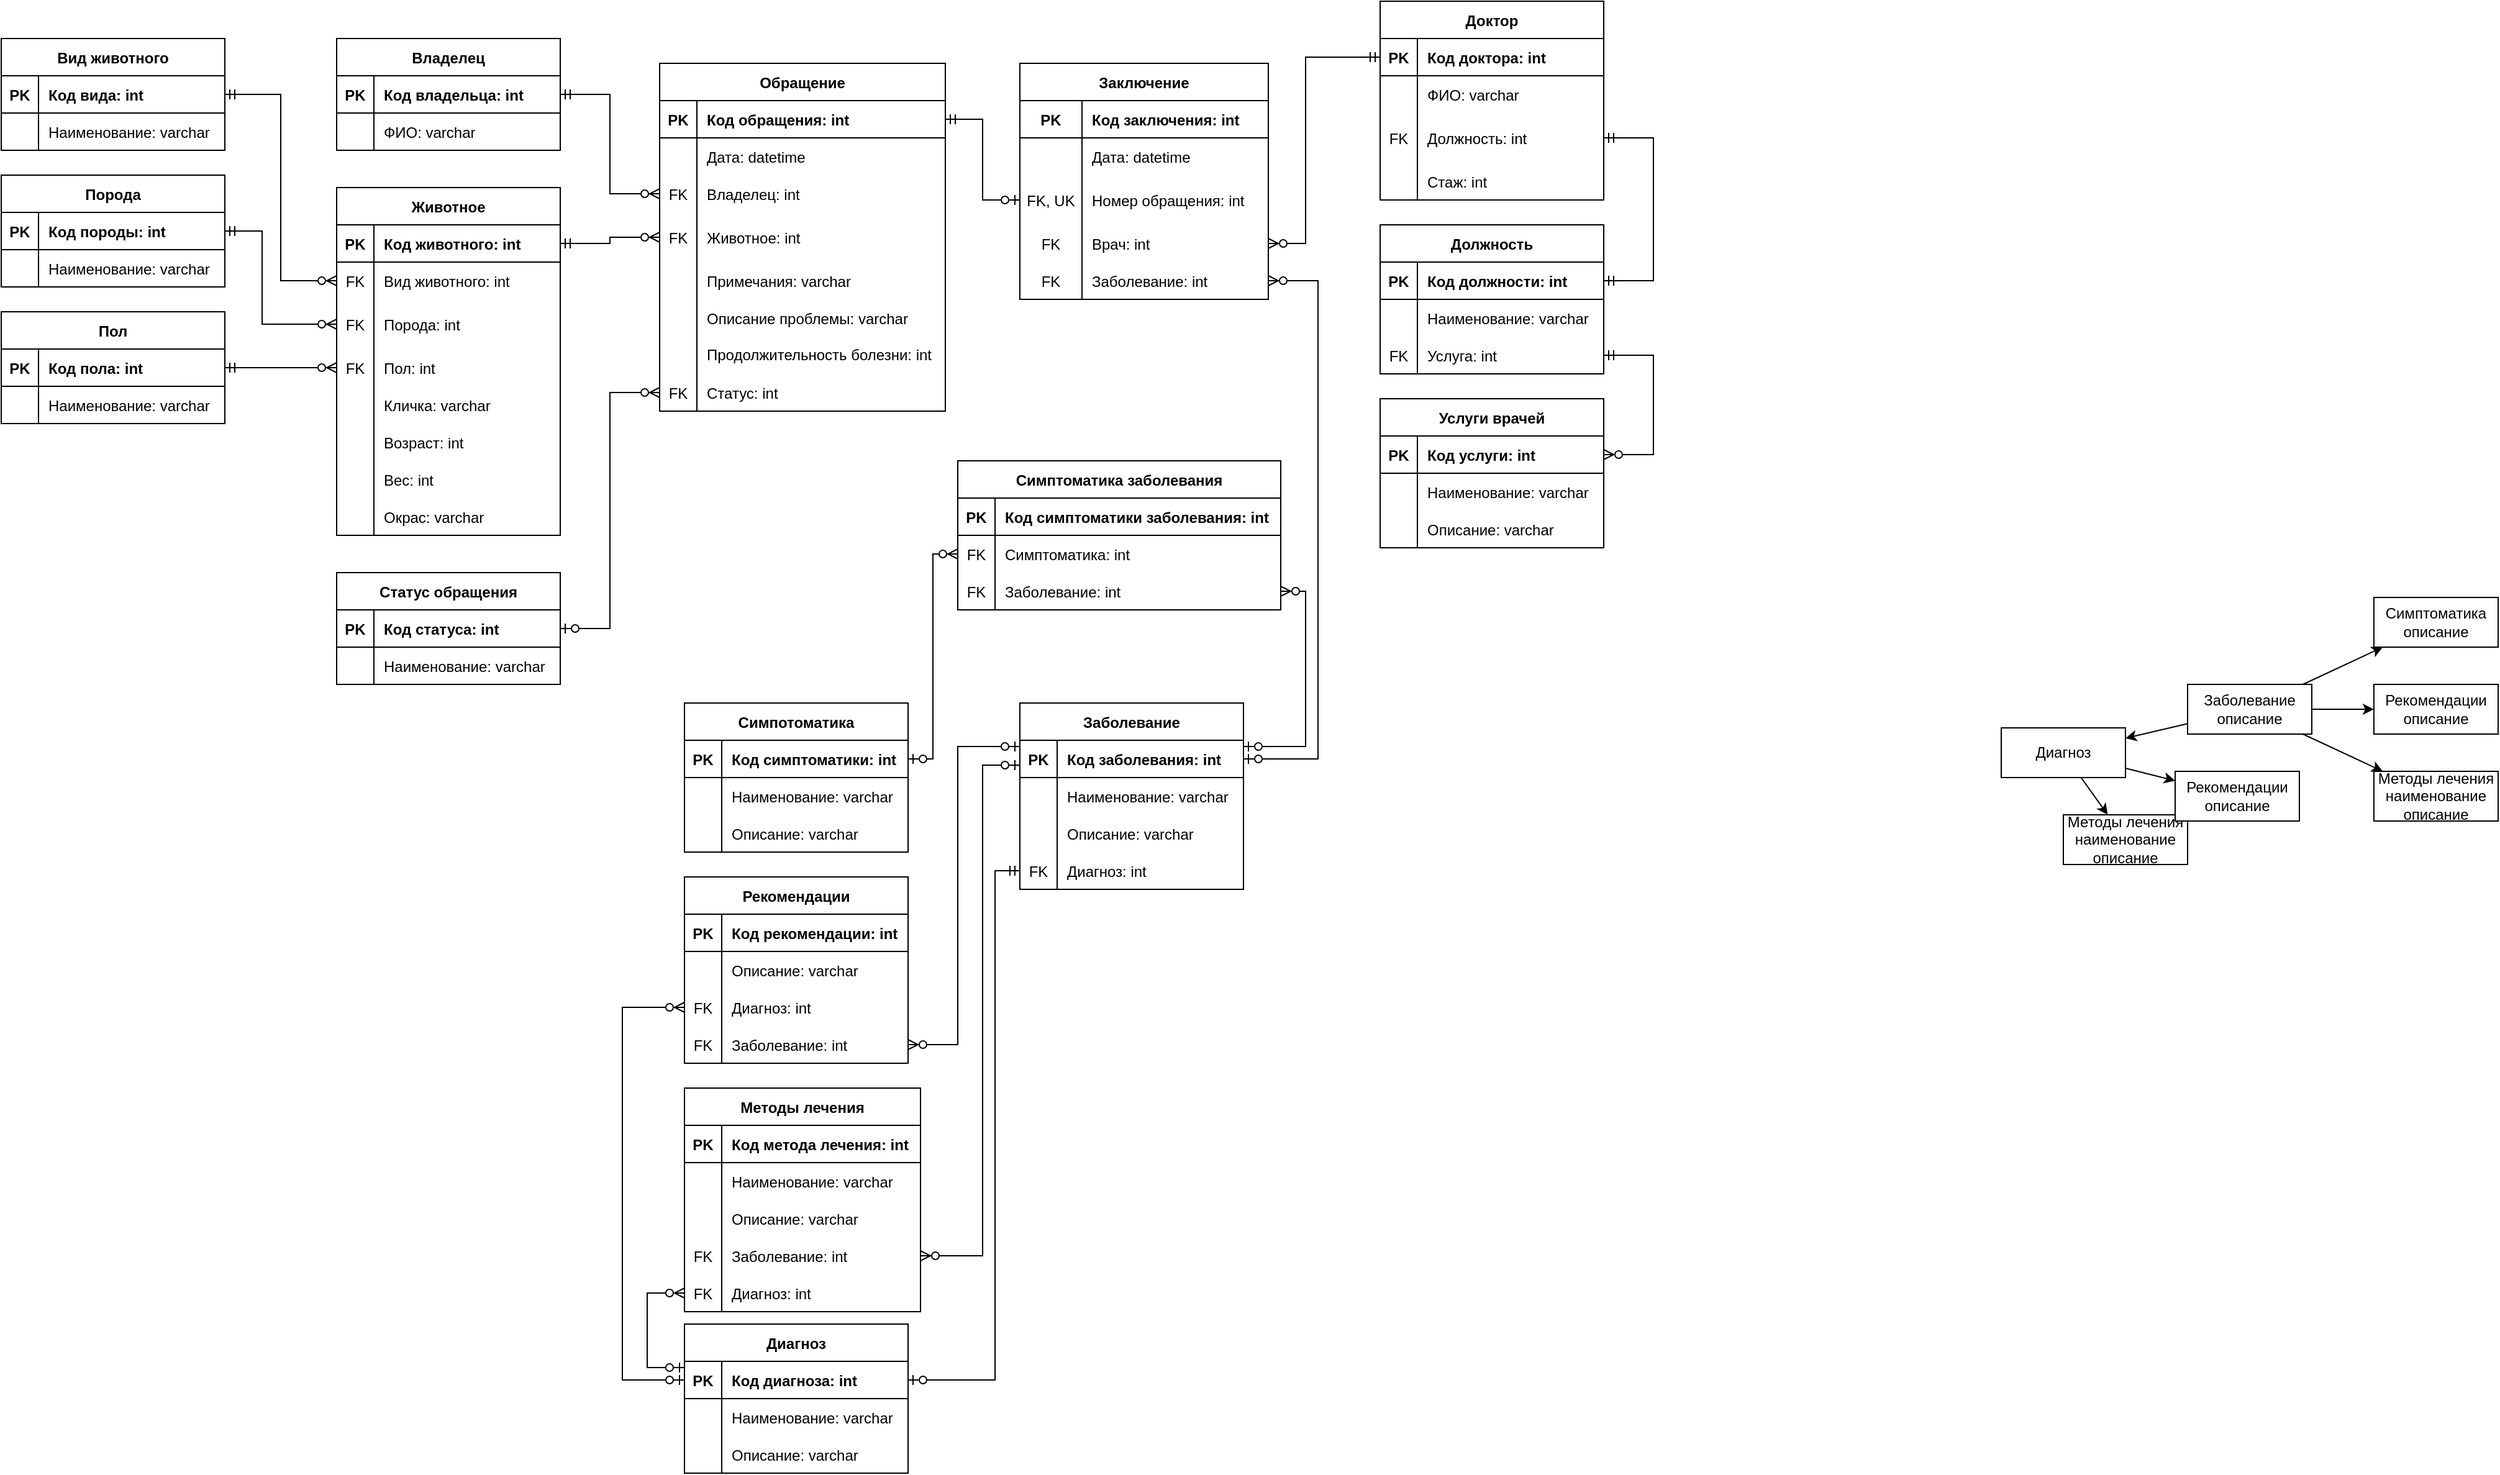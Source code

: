 <mxGraphModel dx="2021" dy="494" grid="1" gridSize="10" guides="1" tooltips="1" connect="1" arrows="1" fold="1" page="1" pageScale="1" pageWidth="1169" pageHeight="1654" math="0" shadow="0">
  <root>
    <mxCell id="0" />
    <mxCell id="1" parent="0" />
    <mxCell id="673K4u6FU-GTqoQ9WKUB-1" value="Обращение" style="shape=table;startSize=30;container=1;collapsible=1;childLayout=tableLayout;fixedRows=1;rowLines=0;fontStyle=1;align=center;resizeLast=1;fillColor=none;" parent="1" vertex="1">
      <mxGeometry x="-390" y="100" width="230" height="280" as="geometry" />
    </mxCell>
    <mxCell id="673K4u6FU-GTqoQ9WKUB-2" value="" style="shape=partialRectangle;collapsible=0;dropTarget=0;pointerEvents=0;fillColor=none;top=0;left=0;bottom=1;right=0;points=[[0,0.5],[1,0.5]];portConstraint=eastwest;" parent="673K4u6FU-GTqoQ9WKUB-1" vertex="1">
      <mxGeometry y="30" width="230" height="30" as="geometry" />
    </mxCell>
    <mxCell id="673K4u6FU-GTqoQ9WKUB-3" value="PK" style="shape=partialRectangle;connectable=0;fillColor=none;top=0;left=0;bottom=0;right=0;fontStyle=1;overflow=hidden;" parent="673K4u6FU-GTqoQ9WKUB-2" vertex="1">
      <mxGeometry width="30" height="30" as="geometry">
        <mxRectangle width="30" height="30" as="alternateBounds" />
      </mxGeometry>
    </mxCell>
    <mxCell id="673K4u6FU-GTqoQ9WKUB-4" value="Код обращения: int" style="shape=partialRectangle;connectable=0;fillColor=none;top=0;left=0;bottom=0;right=0;align=left;spacingLeft=6;fontStyle=1;overflow=hidden;" parent="673K4u6FU-GTqoQ9WKUB-2" vertex="1">
      <mxGeometry x="30" width="200" height="30" as="geometry">
        <mxRectangle width="150" height="30" as="alternateBounds" />
      </mxGeometry>
    </mxCell>
    <mxCell id="673K4u6FU-GTqoQ9WKUB-11" value="" style="shape=partialRectangle;collapsible=0;dropTarget=0;pointerEvents=0;fillColor=none;top=0;left=0;bottom=0;right=0;points=[[0,0.5],[1,0.5]];portConstraint=eastwest;" parent="673K4u6FU-GTqoQ9WKUB-1" vertex="1">
      <mxGeometry y="60" width="230" height="30" as="geometry" />
    </mxCell>
    <mxCell id="673K4u6FU-GTqoQ9WKUB-12" value="" style="shape=partialRectangle;connectable=0;fillColor=none;top=0;left=0;bottom=0;right=0;editable=1;overflow=hidden;" parent="673K4u6FU-GTqoQ9WKUB-11" vertex="1">
      <mxGeometry width="30" height="30" as="geometry">
        <mxRectangle width="30" height="30" as="alternateBounds" />
      </mxGeometry>
    </mxCell>
    <mxCell id="673K4u6FU-GTqoQ9WKUB-13" value="Дата: datetime" style="shape=partialRectangle;connectable=0;fillColor=none;top=0;left=0;bottom=0;right=0;align=left;spacingLeft=6;overflow=hidden;" parent="673K4u6FU-GTqoQ9WKUB-11" vertex="1">
      <mxGeometry x="30" width="200" height="30" as="geometry">
        <mxRectangle width="150" height="30" as="alternateBounds" />
      </mxGeometry>
    </mxCell>
    <mxCell id="673K4u6FU-GTqoQ9WKUB-215" value="" style="shape=partialRectangle;collapsible=0;dropTarget=0;pointerEvents=0;fillColor=none;top=0;left=0;bottom=0;right=0;points=[[0,0.5],[1,0.5]];portConstraint=eastwest;" parent="673K4u6FU-GTqoQ9WKUB-1" vertex="1">
      <mxGeometry y="90" width="230" height="30" as="geometry" />
    </mxCell>
    <mxCell id="673K4u6FU-GTqoQ9WKUB-216" value="FK" style="shape=partialRectangle;connectable=0;fillColor=none;top=0;left=0;bottom=0;right=0;editable=1;overflow=hidden;" parent="673K4u6FU-GTqoQ9WKUB-215" vertex="1">
      <mxGeometry width="30" height="30" as="geometry">
        <mxRectangle width="30" height="30" as="alternateBounds" />
      </mxGeometry>
    </mxCell>
    <mxCell id="673K4u6FU-GTqoQ9WKUB-217" value="Владелец: int" style="shape=partialRectangle;connectable=0;top=0;left=0;bottom=0;right=0;align=left;spacingLeft=6;overflow=hidden;strokeColor=#d79b00;fillColor=none;" parent="673K4u6FU-GTqoQ9WKUB-215" vertex="1">
      <mxGeometry x="30" width="200" height="30" as="geometry">
        <mxRectangle width="150" height="30" as="alternateBounds" />
      </mxGeometry>
    </mxCell>
    <mxCell id="673K4u6FU-GTqoQ9WKUB-5" value="" style="shape=partialRectangle;collapsible=0;dropTarget=0;pointerEvents=0;fillColor=none;top=0;left=0;bottom=0;right=0;points=[[0,0.5],[1,0.5]];portConstraint=eastwest;" parent="673K4u6FU-GTqoQ9WKUB-1" vertex="1">
      <mxGeometry y="120" width="230" height="40" as="geometry" />
    </mxCell>
    <mxCell id="673K4u6FU-GTqoQ9WKUB-6" value="FK" style="shape=partialRectangle;connectable=0;fillColor=none;top=0;left=0;bottom=0;right=0;editable=1;overflow=hidden;" parent="673K4u6FU-GTqoQ9WKUB-5" vertex="1">
      <mxGeometry width="30" height="40" as="geometry">
        <mxRectangle width="30" height="40" as="alternateBounds" />
      </mxGeometry>
    </mxCell>
    <mxCell id="673K4u6FU-GTqoQ9WKUB-7" value="Животное: int" style="shape=partialRectangle;connectable=0;top=0;left=0;bottom=0;right=0;align=left;spacingLeft=6;overflow=hidden;strokeColor=#b85450;fillColor=none;" parent="673K4u6FU-GTqoQ9WKUB-5" vertex="1">
      <mxGeometry x="30" width="200" height="40" as="geometry">
        <mxRectangle width="150" height="40" as="alternateBounds" />
      </mxGeometry>
    </mxCell>
    <mxCell id="673K4u6FU-GTqoQ9WKUB-205" value="" style="shape=partialRectangle;collapsible=0;dropTarget=0;pointerEvents=0;fillColor=none;top=0;left=0;bottom=0;right=0;points=[[0,0.5],[1,0.5]];portConstraint=eastwest;" parent="673K4u6FU-GTqoQ9WKUB-1" vertex="1">
      <mxGeometry y="160" width="230" height="30" as="geometry" />
    </mxCell>
    <mxCell id="673K4u6FU-GTqoQ9WKUB-206" value="" style="shape=partialRectangle;connectable=0;fillColor=none;top=0;left=0;bottom=0;right=0;editable=1;overflow=hidden;" parent="673K4u6FU-GTqoQ9WKUB-205" vertex="1">
      <mxGeometry width="30" height="30" as="geometry">
        <mxRectangle width="30" height="30" as="alternateBounds" />
      </mxGeometry>
    </mxCell>
    <mxCell id="673K4u6FU-GTqoQ9WKUB-207" value="Примечания: varchar" style="shape=partialRectangle;connectable=0;fillColor=none;top=0;left=0;bottom=0;right=0;align=left;spacingLeft=6;overflow=hidden;" parent="673K4u6FU-GTqoQ9WKUB-205" vertex="1">
      <mxGeometry x="30" width="200" height="30" as="geometry">
        <mxRectangle width="150" height="30" as="alternateBounds" />
      </mxGeometry>
    </mxCell>
    <mxCell id="673K4u6FU-GTqoQ9WKUB-8" value="" style="shape=partialRectangle;collapsible=0;dropTarget=0;pointerEvents=0;fillColor=none;top=0;left=0;bottom=0;right=0;points=[[0,0.5],[1,0.5]];portConstraint=eastwest;" parent="673K4u6FU-GTqoQ9WKUB-1" vertex="1">
      <mxGeometry y="190" width="230" height="30" as="geometry" />
    </mxCell>
    <mxCell id="673K4u6FU-GTqoQ9WKUB-9" value="" style="shape=partialRectangle;connectable=0;fillColor=none;top=0;left=0;bottom=0;right=0;editable=1;overflow=hidden;" parent="673K4u6FU-GTqoQ9WKUB-8" vertex="1">
      <mxGeometry width="30" height="30" as="geometry">
        <mxRectangle width="30" height="30" as="alternateBounds" />
      </mxGeometry>
    </mxCell>
    <mxCell id="673K4u6FU-GTqoQ9WKUB-10" value="Описание проблемы: varchar" style="shape=partialRectangle;connectable=0;fillColor=none;top=0;left=0;bottom=0;right=0;align=left;spacingLeft=6;overflow=hidden;" parent="673K4u6FU-GTqoQ9WKUB-8" vertex="1">
      <mxGeometry x="30" width="200" height="30" as="geometry">
        <mxRectangle width="150" height="30" as="alternateBounds" />
      </mxGeometry>
    </mxCell>
    <mxCell id="af6o2MMevJ_4rbdujyAd-61" value="" style="shape=partialRectangle;html=1;whiteSpace=wrap;collapsible=0;dropTarget=0;pointerEvents=0;fillColor=none;top=0;left=0;bottom=0;right=0;points=[[0,0.5],[1,0.5]];portConstraint=eastwest;" parent="673K4u6FU-GTqoQ9WKUB-1" vertex="1">
      <mxGeometry y="220" width="230" height="30" as="geometry" />
    </mxCell>
    <mxCell id="af6o2MMevJ_4rbdujyAd-62" value="" style="shape=partialRectangle;html=1;whiteSpace=wrap;connectable=0;fillColor=none;top=0;left=0;bottom=0;right=0;overflow=hidden;" parent="af6o2MMevJ_4rbdujyAd-61" vertex="1">
      <mxGeometry width="30" height="30" as="geometry" />
    </mxCell>
    <mxCell id="af6o2MMevJ_4rbdujyAd-63" value="Продолжительность болезни: int" style="shape=partialRectangle;html=1;whiteSpace=wrap;connectable=0;fillColor=none;top=0;left=0;bottom=0;right=0;align=left;spacingLeft=6;overflow=hidden;" parent="af6o2MMevJ_4rbdujyAd-61" vertex="1">
      <mxGeometry x="30" width="200" height="30" as="geometry" />
    </mxCell>
    <mxCell id="673K4u6FU-GTqoQ9WKUB-71" value="" style="shape=partialRectangle;collapsible=0;dropTarget=0;pointerEvents=0;fillColor=none;top=0;left=0;bottom=0;right=0;points=[[0,0.5],[1,0.5]];portConstraint=eastwest;" parent="673K4u6FU-GTqoQ9WKUB-1" vertex="1">
      <mxGeometry y="250" width="230" height="30" as="geometry" />
    </mxCell>
    <mxCell id="673K4u6FU-GTqoQ9WKUB-72" value="FK" style="shape=partialRectangle;connectable=0;fillColor=none;top=0;left=0;bottom=0;right=0;editable=1;overflow=hidden;" parent="673K4u6FU-GTqoQ9WKUB-71" vertex="1">
      <mxGeometry width="30" height="30" as="geometry">
        <mxRectangle width="30" height="30" as="alternateBounds" />
      </mxGeometry>
    </mxCell>
    <mxCell id="673K4u6FU-GTqoQ9WKUB-73" value="Статус: int" style="shape=partialRectangle;connectable=0;fillColor=none;top=0;left=0;bottom=0;right=0;align=left;spacingLeft=6;overflow=hidden;" parent="673K4u6FU-GTqoQ9WKUB-71" vertex="1">
      <mxGeometry x="30" width="200" height="30" as="geometry">
        <mxRectangle width="150" height="30" as="alternateBounds" />
      </mxGeometry>
    </mxCell>
    <mxCell id="673K4u6FU-GTqoQ9WKUB-54" value="Заключение" style="shape=table;startSize=30;container=1;collapsible=1;childLayout=tableLayout;fixedRows=1;rowLines=0;fontStyle=1;align=center;resizeLast=1;" parent="1" vertex="1">
      <mxGeometry x="-100" y="100" width="200" height="190" as="geometry" />
    </mxCell>
    <mxCell id="673K4u6FU-GTqoQ9WKUB-55" value="" style="shape=partialRectangle;collapsible=0;dropTarget=0;pointerEvents=0;fillColor=none;top=0;left=0;bottom=1;right=0;points=[[0,0.5],[1,0.5]];portConstraint=eastwest;" parent="673K4u6FU-GTqoQ9WKUB-54" vertex="1">
      <mxGeometry y="30" width="200" height="30" as="geometry" />
    </mxCell>
    <mxCell id="673K4u6FU-GTqoQ9WKUB-56" value="PK" style="shape=partialRectangle;connectable=0;fillColor=none;top=0;left=0;bottom=0;right=0;fontStyle=1;overflow=hidden;" parent="673K4u6FU-GTqoQ9WKUB-55" vertex="1">
      <mxGeometry width="50" height="30" as="geometry">
        <mxRectangle width="50" height="30" as="alternateBounds" />
      </mxGeometry>
    </mxCell>
    <mxCell id="673K4u6FU-GTqoQ9WKUB-57" value="Код заключения: int" style="shape=partialRectangle;connectable=0;fillColor=none;top=0;left=0;bottom=0;right=0;align=left;spacingLeft=6;fontStyle=1;overflow=hidden;" parent="673K4u6FU-GTqoQ9WKUB-55" vertex="1">
      <mxGeometry x="50" width="150" height="30" as="geometry">
        <mxRectangle width="130" height="30" as="alternateBounds" />
      </mxGeometry>
    </mxCell>
    <mxCell id="673K4u6FU-GTqoQ9WKUB-77" value="" style="shape=partialRectangle;collapsible=0;dropTarget=0;pointerEvents=0;fillColor=none;top=0;left=0;bottom=0;right=0;points=[[0,0.5],[1,0.5]];portConstraint=eastwest;" parent="673K4u6FU-GTqoQ9WKUB-54" vertex="1">
      <mxGeometry y="60" width="200" height="30" as="geometry" />
    </mxCell>
    <mxCell id="673K4u6FU-GTqoQ9WKUB-78" value="" style="shape=partialRectangle;connectable=0;fillColor=none;top=0;left=0;bottom=0;right=0;editable=1;overflow=hidden;" parent="673K4u6FU-GTqoQ9WKUB-77" vertex="1">
      <mxGeometry width="50" height="30" as="geometry">
        <mxRectangle width="50" height="30" as="alternateBounds" />
      </mxGeometry>
    </mxCell>
    <mxCell id="673K4u6FU-GTqoQ9WKUB-79" value="Дата: datetime" style="shape=partialRectangle;connectable=0;fillColor=none;top=0;left=0;bottom=0;right=0;align=left;spacingLeft=6;overflow=hidden;" parent="673K4u6FU-GTqoQ9WKUB-77" vertex="1">
      <mxGeometry x="50" width="150" height="30" as="geometry">
        <mxRectangle width="130" height="30" as="alternateBounds" />
      </mxGeometry>
    </mxCell>
    <mxCell id="673K4u6FU-GTqoQ9WKUB-174" value="" style="shape=partialRectangle;collapsible=0;dropTarget=0;pointerEvents=0;fillColor=none;top=0;left=0;bottom=0;right=0;points=[[0,0.5],[1,0.5]];portConstraint=eastwest;" parent="673K4u6FU-GTqoQ9WKUB-54" vertex="1">
      <mxGeometry y="90" width="200" height="40" as="geometry" />
    </mxCell>
    <mxCell id="673K4u6FU-GTqoQ9WKUB-175" value="FK, UK" style="shape=partialRectangle;connectable=0;fillColor=none;top=0;left=0;bottom=0;right=0;editable=1;overflow=hidden;" parent="673K4u6FU-GTqoQ9WKUB-174" vertex="1">
      <mxGeometry width="50" height="40" as="geometry">
        <mxRectangle width="50" height="40" as="alternateBounds" />
      </mxGeometry>
    </mxCell>
    <mxCell id="673K4u6FU-GTqoQ9WKUB-176" value="Номер обращения: int" style="shape=partialRectangle;connectable=0;fillColor=none;top=0;left=0;bottom=0;right=0;align=left;spacingLeft=6;overflow=hidden;" parent="673K4u6FU-GTqoQ9WKUB-174" vertex="1">
      <mxGeometry x="50" width="150" height="40" as="geometry">
        <mxRectangle width="130" height="40" as="alternateBounds" />
      </mxGeometry>
    </mxCell>
    <mxCell id="673K4u6FU-GTqoQ9WKUB-58" value="" style="shape=partialRectangle;collapsible=0;dropTarget=0;pointerEvents=0;fillColor=none;top=0;left=0;bottom=0;right=0;points=[[0,0.5],[1,0.5]];portConstraint=eastwest;" parent="673K4u6FU-GTqoQ9WKUB-54" vertex="1">
      <mxGeometry y="130" width="200" height="30" as="geometry" />
    </mxCell>
    <mxCell id="673K4u6FU-GTqoQ9WKUB-59" value="FK" style="shape=partialRectangle;connectable=0;fillColor=none;top=0;left=0;bottom=0;right=0;editable=1;overflow=hidden;" parent="673K4u6FU-GTqoQ9WKUB-58" vertex="1">
      <mxGeometry width="50" height="30" as="geometry">
        <mxRectangle width="50" height="30" as="alternateBounds" />
      </mxGeometry>
    </mxCell>
    <mxCell id="673K4u6FU-GTqoQ9WKUB-60" value="Врач: int" style="shape=partialRectangle;connectable=0;top=0;left=0;bottom=0;right=0;align=left;spacingLeft=6;overflow=hidden;fillColor=none;" parent="673K4u6FU-GTqoQ9WKUB-58" vertex="1">
      <mxGeometry x="50" width="150" height="30" as="geometry">
        <mxRectangle width="130" height="30" as="alternateBounds" />
      </mxGeometry>
    </mxCell>
    <mxCell id="673K4u6FU-GTqoQ9WKUB-61" value="" style="shape=partialRectangle;collapsible=0;dropTarget=0;pointerEvents=0;fillColor=none;top=0;left=0;bottom=0;right=0;points=[[0,0.5],[1,0.5]];portConstraint=eastwest;" parent="673K4u6FU-GTqoQ9WKUB-54" vertex="1">
      <mxGeometry y="160" width="200" height="30" as="geometry" />
    </mxCell>
    <mxCell id="673K4u6FU-GTqoQ9WKUB-62" value="FK" style="shape=partialRectangle;connectable=0;fillColor=none;top=0;left=0;bottom=0;right=0;editable=1;overflow=hidden;" parent="673K4u6FU-GTqoQ9WKUB-61" vertex="1">
      <mxGeometry width="50" height="30" as="geometry">
        <mxRectangle width="50" height="30" as="alternateBounds" />
      </mxGeometry>
    </mxCell>
    <mxCell id="673K4u6FU-GTqoQ9WKUB-63" value="Заболевание: int" style="shape=partialRectangle;connectable=0;top=0;left=0;bottom=0;right=0;align=left;spacingLeft=6;overflow=hidden;strokeColor=#b85450;fillColor=none;" parent="673K4u6FU-GTqoQ9WKUB-61" vertex="1">
      <mxGeometry x="50" width="150" height="30" as="geometry">
        <mxRectangle width="130" height="30" as="alternateBounds" />
      </mxGeometry>
    </mxCell>
    <mxCell id="673K4u6FU-GTqoQ9WKUB-180" style="edgeStyle=orthogonalEdgeStyle;rounded=0;orthogonalLoop=1;jettySize=auto;html=1;exitX=0;exitY=0.5;exitDx=0;exitDy=0;entryX=1;entryY=0.5;entryDx=0;entryDy=0;fontSize=11;endArrow=ERmandOne;endFill=0;startArrow=ERzeroToOne;startFill=0;" parent="1" source="673K4u6FU-GTqoQ9WKUB-174" target="673K4u6FU-GTqoQ9WKUB-2" edge="1">
      <mxGeometry relative="1" as="geometry" />
    </mxCell>
    <mxCell id="af6o2MMevJ_4rbdujyAd-31" value="Доктор" style="shape=table;startSize=30;container=1;collapsible=1;childLayout=tableLayout;fixedRows=1;rowLines=0;fontStyle=1;align=center;resizeLast=1;" parent="1" vertex="1">
      <mxGeometry x="190" y="50" width="180" height="160" as="geometry" />
    </mxCell>
    <mxCell id="af6o2MMevJ_4rbdujyAd-32" value="" style="shape=partialRectangle;collapsible=0;dropTarget=0;pointerEvents=0;fillColor=none;top=0;left=0;bottom=1;right=0;points=[[0,0.5],[1,0.5]];portConstraint=eastwest;" parent="af6o2MMevJ_4rbdujyAd-31" vertex="1">
      <mxGeometry y="30" width="180" height="30" as="geometry" />
    </mxCell>
    <mxCell id="af6o2MMevJ_4rbdujyAd-33" value="PK" style="shape=partialRectangle;connectable=0;fillColor=none;top=0;left=0;bottom=0;right=0;fontStyle=1;overflow=hidden;" parent="af6o2MMevJ_4rbdujyAd-32" vertex="1">
      <mxGeometry width="30" height="30" as="geometry">
        <mxRectangle width="30" height="30" as="alternateBounds" />
      </mxGeometry>
    </mxCell>
    <mxCell id="af6o2MMevJ_4rbdujyAd-34" value="Код доктора: int" style="shape=partialRectangle;connectable=0;fillColor=none;top=0;left=0;bottom=0;right=0;align=left;spacingLeft=6;fontStyle=1;overflow=hidden;" parent="af6o2MMevJ_4rbdujyAd-32" vertex="1">
      <mxGeometry x="30" width="150" height="30" as="geometry">
        <mxRectangle width="150" height="30" as="alternateBounds" />
      </mxGeometry>
    </mxCell>
    <mxCell id="af6o2MMevJ_4rbdujyAd-35" value="" style="shape=partialRectangle;collapsible=0;dropTarget=0;pointerEvents=0;fillColor=none;top=0;left=0;bottom=0;right=0;points=[[0,0.5],[1,0.5]];portConstraint=eastwest;" parent="af6o2MMevJ_4rbdujyAd-31" vertex="1">
      <mxGeometry y="60" width="180" height="30" as="geometry" />
    </mxCell>
    <mxCell id="af6o2MMevJ_4rbdujyAd-36" value="" style="shape=partialRectangle;connectable=0;fillColor=none;top=0;left=0;bottom=0;right=0;editable=1;overflow=hidden;" parent="af6o2MMevJ_4rbdujyAd-35" vertex="1">
      <mxGeometry width="30" height="30" as="geometry">
        <mxRectangle width="30" height="30" as="alternateBounds" />
      </mxGeometry>
    </mxCell>
    <mxCell id="af6o2MMevJ_4rbdujyAd-37" value="ФИО: varchar" style="shape=partialRectangle;connectable=0;fillColor=none;top=0;left=0;bottom=0;right=0;align=left;spacingLeft=6;overflow=hidden;" parent="af6o2MMevJ_4rbdujyAd-35" vertex="1">
      <mxGeometry x="30" width="150" height="30" as="geometry">
        <mxRectangle width="150" height="30" as="alternateBounds" />
      </mxGeometry>
    </mxCell>
    <mxCell id="af6o2MMevJ_4rbdujyAd-38" value="" style="shape=partialRectangle;collapsible=0;dropTarget=0;pointerEvents=0;fillColor=none;top=0;left=0;bottom=0;right=0;points=[[0,0.5],[1,0.5]];portConstraint=eastwest;" parent="af6o2MMevJ_4rbdujyAd-31" vertex="1">
      <mxGeometry y="90" width="180" height="40" as="geometry" />
    </mxCell>
    <mxCell id="af6o2MMevJ_4rbdujyAd-39" value="FK" style="shape=partialRectangle;connectable=0;fillColor=none;top=0;left=0;bottom=0;right=0;editable=1;overflow=hidden;" parent="af6o2MMevJ_4rbdujyAd-38" vertex="1">
      <mxGeometry width="30" height="40" as="geometry">
        <mxRectangle width="30" height="40" as="alternateBounds" />
      </mxGeometry>
    </mxCell>
    <mxCell id="af6o2MMevJ_4rbdujyAd-40" value="Должность: int" style="shape=partialRectangle;connectable=0;fillColor=none;top=0;left=0;bottom=0;right=0;align=left;spacingLeft=6;overflow=hidden;" parent="af6o2MMevJ_4rbdujyAd-38" vertex="1">
      <mxGeometry x="30" width="150" height="40" as="geometry">
        <mxRectangle width="150" height="40" as="alternateBounds" />
      </mxGeometry>
    </mxCell>
    <mxCell id="af6o2MMevJ_4rbdujyAd-41" value="" style="shape=partialRectangle;collapsible=0;dropTarget=0;pointerEvents=0;fillColor=none;top=0;left=0;bottom=0;right=0;points=[[0,0.5],[1,0.5]];portConstraint=eastwest;" parent="af6o2MMevJ_4rbdujyAd-31" vertex="1">
      <mxGeometry y="130" width="180" height="30" as="geometry" />
    </mxCell>
    <mxCell id="af6o2MMevJ_4rbdujyAd-42" value="" style="shape=partialRectangle;connectable=0;fillColor=none;top=0;left=0;bottom=0;right=0;editable=1;overflow=hidden;" parent="af6o2MMevJ_4rbdujyAd-41" vertex="1">
      <mxGeometry width="30" height="30" as="geometry">
        <mxRectangle width="30" height="30" as="alternateBounds" />
      </mxGeometry>
    </mxCell>
    <mxCell id="af6o2MMevJ_4rbdujyAd-43" value="Стаж: int" style="shape=partialRectangle;connectable=0;top=0;left=0;bottom=0;right=0;align=left;spacingLeft=6;overflow=hidden;fillColor=none;" parent="af6o2MMevJ_4rbdujyAd-41" vertex="1">
      <mxGeometry x="30" width="150" height="30" as="geometry">
        <mxRectangle width="150" height="30" as="alternateBounds" />
      </mxGeometry>
    </mxCell>
    <mxCell id="af6o2MMevJ_4rbdujyAd-64" value="" style="endArrow=ERmandOne;html=1;entryX=0;entryY=0.5;entryDx=0;entryDy=0;edgeStyle=orthogonalEdgeStyle;rounded=0;exitX=1;exitY=0.5;exitDx=0;exitDy=0;endFill=0;startArrow=ERzeroToMany;startFill=1;" parent="1" source="673K4u6FU-GTqoQ9WKUB-58" target="af6o2MMevJ_4rbdujyAd-32" edge="1">
      <mxGeometry width="50" height="50" relative="1" as="geometry">
        <mxPoint x="160" y="230" as="sourcePoint" />
        <mxPoint x="740" y="330" as="targetPoint" />
        <Array as="points">
          <mxPoint x="130" y="245" />
          <mxPoint x="130" y="95" />
        </Array>
      </mxGeometry>
    </mxCell>
    <mxCell id="af6o2MMevJ_4rbdujyAd-68" style="edgeStyle=orthogonalEdgeStyle;rounded=0;orthogonalLoop=1;jettySize=auto;html=1;startArrow=ERmandOne;startFill=0;endArrow=ERzeroToMany;endFill=1;" parent="1" source="af6o2MMevJ_4rbdujyAd-76" target="673K4u6FU-GTqoQ9WKUB-215" edge="1">
      <mxGeometry relative="1" as="geometry">
        <mxPoint x="-180" y="195" as="sourcePoint" />
      </mxGeometry>
    </mxCell>
    <mxCell id="af6o2MMevJ_4rbdujyAd-75" value="Владелец" style="shape=table;startSize=30;container=1;collapsible=1;childLayout=tableLayout;fixedRows=1;rowLines=0;fontStyle=1;align=center;resizeLast=1;" parent="1" vertex="1">
      <mxGeometry x="-650" y="80" width="180" height="90" as="geometry" />
    </mxCell>
    <mxCell id="af6o2MMevJ_4rbdujyAd-76" value="" style="shape=partialRectangle;collapsible=0;dropTarget=0;pointerEvents=0;fillColor=none;top=0;left=0;bottom=1;right=0;points=[[0,0.5],[1,0.5]];portConstraint=eastwest;" parent="af6o2MMevJ_4rbdujyAd-75" vertex="1">
      <mxGeometry y="30" width="180" height="30" as="geometry" />
    </mxCell>
    <mxCell id="af6o2MMevJ_4rbdujyAd-77" value="PK" style="shape=partialRectangle;connectable=0;fillColor=none;top=0;left=0;bottom=0;right=0;fontStyle=1;overflow=hidden;" parent="af6o2MMevJ_4rbdujyAd-76" vertex="1">
      <mxGeometry width="30" height="30" as="geometry">
        <mxRectangle width="30" height="30" as="alternateBounds" />
      </mxGeometry>
    </mxCell>
    <mxCell id="af6o2MMevJ_4rbdujyAd-78" value="Код владельца: int" style="shape=partialRectangle;connectable=0;fillColor=none;top=0;left=0;bottom=0;right=0;align=left;spacingLeft=6;fontStyle=1;overflow=hidden;" parent="af6o2MMevJ_4rbdujyAd-76" vertex="1">
      <mxGeometry x="30" width="150" height="30" as="geometry">
        <mxRectangle width="150" height="30" as="alternateBounds" />
      </mxGeometry>
    </mxCell>
    <mxCell id="af6o2MMevJ_4rbdujyAd-79" value="" style="shape=partialRectangle;collapsible=0;dropTarget=0;pointerEvents=0;fillColor=none;top=0;left=0;bottom=0;right=0;points=[[0,0.5],[1,0.5]];portConstraint=eastwest;" parent="af6o2MMevJ_4rbdujyAd-75" vertex="1">
      <mxGeometry y="60" width="180" height="30" as="geometry" />
    </mxCell>
    <mxCell id="af6o2MMevJ_4rbdujyAd-80" value="" style="shape=partialRectangle;connectable=0;fillColor=none;top=0;left=0;bottom=0;right=0;editable=1;overflow=hidden;" parent="af6o2MMevJ_4rbdujyAd-79" vertex="1">
      <mxGeometry width="30" height="30" as="geometry">
        <mxRectangle width="30" height="30" as="alternateBounds" />
      </mxGeometry>
    </mxCell>
    <mxCell id="af6o2MMevJ_4rbdujyAd-81" value="ФИО: varchar" style="shape=partialRectangle;connectable=0;fillColor=none;top=0;left=0;bottom=0;right=0;align=left;spacingLeft=6;overflow=hidden;" parent="af6o2MMevJ_4rbdujyAd-79" vertex="1">
      <mxGeometry x="30" width="150" height="30" as="geometry">
        <mxRectangle width="150" height="30" as="alternateBounds" />
      </mxGeometry>
    </mxCell>
    <mxCell id="af6o2MMevJ_4rbdujyAd-119" value="Животное" style="shape=table;startSize=30;container=1;collapsible=1;childLayout=tableLayout;fixedRows=1;rowLines=0;fontStyle=1;align=center;resizeLast=1;" parent="1" vertex="1">
      <mxGeometry x="-650" y="200" width="180" height="280" as="geometry" />
    </mxCell>
    <mxCell id="af6o2MMevJ_4rbdujyAd-120" value="" style="shape=partialRectangle;collapsible=0;dropTarget=0;pointerEvents=0;fillColor=none;top=0;left=0;bottom=1;right=0;points=[[0,0.5],[1,0.5]];portConstraint=eastwest;" parent="af6o2MMevJ_4rbdujyAd-119" vertex="1">
      <mxGeometry y="30" width="180" height="30" as="geometry" />
    </mxCell>
    <mxCell id="af6o2MMevJ_4rbdujyAd-121" value="PK" style="shape=partialRectangle;connectable=0;fillColor=none;top=0;left=0;bottom=0;right=0;fontStyle=1;overflow=hidden;" parent="af6o2MMevJ_4rbdujyAd-120" vertex="1">
      <mxGeometry width="30" height="30" as="geometry">
        <mxRectangle width="30" height="30" as="alternateBounds" />
      </mxGeometry>
    </mxCell>
    <mxCell id="af6o2MMevJ_4rbdujyAd-122" value="Код животного: int" style="shape=partialRectangle;connectable=0;fillColor=none;top=0;left=0;bottom=0;right=0;align=left;spacingLeft=6;fontStyle=1;overflow=hidden;" parent="af6o2MMevJ_4rbdujyAd-120" vertex="1">
      <mxGeometry x="30" width="150" height="30" as="geometry">
        <mxRectangle width="150" height="30" as="alternateBounds" />
      </mxGeometry>
    </mxCell>
    <mxCell id="af6o2MMevJ_4rbdujyAd-123" value="" style="shape=partialRectangle;collapsible=0;dropTarget=0;pointerEvents=0;fillColor=none;top=0;left=0;bottom=0;right=0;points=[[0,0.5],[1,0.5]];portConstraint=eastwest;" parent="af6o2MMevJ_4rbdujyAd-119" vertex="1">
      <mxGeometry y="60" width="180" height="30" as="geometry" />
    </mxCell>
    <mxCell id="af6o2MMevJ_4rbdujyAd-124" value="FK" style="shape=partialRectangle;connectable=0;fillColor=none;top=0;left=0;bottom=0;right=0;editable=1;overflow=hidden;" parent="af6o2MMevJ_4rbdujyAd-123" vertex="1">
      <mxGeometry width="30" height="30" as="geometry">
        <mxRectangle width="30" height="30" as="alternateBounds" />
      </mxGeometry>
    </mxCell>
    <mxCell id="af6o2MMevJ_4rbdujyAd-125" value="Вид животного: int" style="shape=partialRectangle;connectable=0;fillColor=none;top=0;left=0;bottom=0;right=0;align=left;spacingLeft=6;overflow=hidden;" parent="af6o2MMevJ_4rbdujyAd-123" vertex="1">
      <mxGeometry x="30" width="150" height="30" as="geometry">
        <mxRectangle width="150" height="30" as="alternateBounds" />
      </mxGeometry>
    </mxCell>
    <mxCell id="af6o2MMevJ_4rbdujyAd-126" value="" style="shape=partialRectangle;collapsible=0;dropTarget=0;pointerEvents=0;fillColor=none;top=0;left=0;bottom=0;right=0;points=[[0,0.5],[1,0.5]];portConstraint=eastwest;" parent="af6o2MMevJ_4rbdujyAd-119" vertex="1">
      <mxGeometry y="90" width="180" height="40" as="geometry" />
    </mxCell>
    <mxCell id="af6o2MMevJ_4rbdujyAd-127" value="FK" style="shape=partialRectangle;connectable=0;fillColor=none;top=0;left=0;bottom=0;right=0;editable=1;overflow=hidden;" parent="af6o2MMevJ_4rbdujyAd-126" vertex="1">
      <mxGeometry width="30" height="40" as="geometry">
        <mxRectangle width="30" height="40" as="alternateBounds" />
      </mxGeometry>
    </mxCell>
    <mxCell id="af6o2MMevJ_4rbdujyAd-128" value="Порода: int" style="shape=partialRectangle;connectable=0;fillColor=none;top=0;left=0;bottom=0;right=0;align=left;spacingLeft=6;overflow=hidden;" parent="af6o2MMevJ_4rbdujyAd-126" vertex="1">
      <mxGeometry x="30" width="150" height="40" as="geometry">
        <mxRectangle width="150" height="40" as="alternateBounds" />
      </mxGeometry>
    </mxCell>
    <mxCell id="af6o2MMevJ_4rbdujyAd-129" value="" style="shape=partialRectangle;collapsible=0;dropTarget=0;pointerEvents=0;fillColor=none;top=0;left=0;bottom=0;right=0;points=[[0,0.5],[1,0.5]];portConstraint=eastwest;" parent="af6o2MMevJ_4rbdujyAd-119" vertex="1">
      <mxGeometry y="130" width="180" height="30" as="geometry" />
    </mxCell>
    <mxCell id="af6o2MMevJ_4rbdujyAd-130" value="FK" style="shape=partialRectangle;connectable=0;fillColor=none;top=0;left=0;bottom=0;right=0;editable=1;overflow=hidden;" parent="af6o2MMevJ_4rbdujyAd-129" vertex="1">
      <mxGeometry width="30" height="30" as="geometry">
        <mxRectangle width="30" height="30" as="alternateBounds" />
      </mxGeometry>
    </mxCell>
    <mxCell id="af6o2MMevJ_4rbdujyAd-131" value="Пол: int" style="shape=partialRectangle;connectable=0;top=0;left=0;bottom=0;right=0;align=left;spacingLeft=6;overflow=hidden;fillColor=none;" parent="af6o2MMevJ_4rbdujyAd-129" vertex="1">
      <mxGeometry x="30" width="150" height="30" as="geometry">
        <mxRectangle width="150" height="30" as="alternateBounds" />
      </mxGeometry>
    </mxCell>
    <mxCell id="af6o2MMevJ_4rbdujyAd-132" value="" style="shape=partialRectangle;collapsible=0;dropTarget=0;pointerEvents=0;fillColor=none;top=0;left=0;bottom=0;right=0;points=[[0,0.5],[1,0.5]];portConstraint=eastwest;" parent="af6o2MMevJ_4rbdujyAd-119" vertex="1">
      <mxGeometry y="160" width="180" height="30" as="geometry" />
    </mxCell>
    <mxCell id="af6o2MMevJ_4rbdujyAd-133" value="" style="shape=partialRectangle;connectable=0;fillColor=none;top=0;left=0;bottom=0;right=0;editable=1;overflow=hidden;" parent="af6o2MMevJ_4rbdujyAd-132" vertex="1">
      <mxGeometry width="30" height="30" as="geometry">
        <mxRectangle width="30" height="30" as="alternateBounds" />
      </mxGeometry>
    </mxCell>
    <mxCell id="af6o2MMevJ_4rbdujyAd-134" value="Кличка: varchar" style="shape=partialRectangle;connectable=0;fillColor=none;top=0;left=0;bottom=0;right=0;align=left;spacingLeft=6;overflow=hidden;" parent="af6o2MMevJ_4rbdujyAd-132" vertex="1">
      <mxGeometry x="30" width="150" height="30" as="geometry">
        <mxRectangle width="150" height="30" as="alternateBounds" />
      </mxGeometry>
    </mxCell>
    <mxCell id="af6o2MMevJ_4rbdujyAd-135" value="" style="shape=partialRectangle;collapsible=0;dropTarget=0;pointerEvents=0;fillColor=none;top=0;left=0;bottom=0;right=0;points=[[0,0.5],[1,0.5]];portConstraint=eastwest;" parent="af6o2MMevJ_4rbdujyAd-119" vertex="1">
      <mxGeometry y="190" width="180" height="30" as="geometry" />
    </mxCell>
    <mxCell id="af6o2MMevJ_4rbdujyAd-136" value="" style="shape=partialRectangle;connectable=0;fillColor=none;top=0;left=0;bottom=0;right=0;editable=1;overflow=hidden;" parent="af6o2MMevJ_4rbdujyAd-135" vertex="1">
      <mxGeometry width="30" height="30" as="geometry">
        <mxRectangle width="30" height="30" as="alternateBounds" />
      </mxGeometry>
    </mxCell>
    <mxCell id="af6o2MMevJ_4rbdujyAd-137" value="Возраст: int" style="shape=partialRectangle;connectable=0;fillColor=none;top=0;left=0;bottom=0;right=0;align=left;spacingLeft=6;overflow=hidden;" parent="af6o2MMevJ_4rbdujyAd-135" vertex="1">
      <mxGeometry x="30" width="150" height="30" as="geometry">
        <mxRectangle width="150" height="30" as="alternateBounds" />
      </mxGeometry>
    </mxCell>
    <mxCell id="af6o2MMevJ_4rbdujyAd-138" value="" style="shape=partialRectangle;collapsible=0;dropTarget=0;pointerEvents=0;fillColor=none;top=0;left=0;bottom=0;right=0;points=[[0,0.5],[1,0.5]];portConstraint=eastwest;" parent="af6o2MMevJ_4rbdujyAd-119" vertex="1">
      <mxGeometry y="220" width="180" height="30" as="geometry" />
    </mxCell>
    <mxCell id="af6o2MMevJ_4rbdujyAd-139" value="" style="shape=partialRectangle;connectable=0;fillColor=none;top=0;left=0;bottom=0;right=0;editable=1;overflow=hidden;" parent="af6o2MMevJ_4rbdujyAd-138" vertex="1">
      <mxGeometry width="30" height="30" as="geometry">
        <mxRectangle width="30" height="30" as="alternateBounds" />
      </mxGeometry>
    </mxCell>
    <mxCell id="af6o2MMevJ_4rbdujyAd-140" value="Вес: int" style="shape=partialRectangle;connectable=0;fillColor=none;top=0;left=0;bottom=0;right=0;align=left;spacingLeft=6;overflow=hidden;" parent="af6o2MMevJ_4rbdujyAd-138" vertex="1">
      <mxGeometry x="30" width="150" height="30" as="geometry">
        <mxRectangle width="150" height="30" as="alternateBounds" />
      </mxGeometry>
    </mxCell>
    <mxCell id="af6o2MMevJ_4rbdujyAd-141" style="shape=partialRectangle;collapsible=0;dropTarget=0;pointerEvents=0;fillColor=none;top=0;left=0;bottom=0;right=0;points=[[0,0.5],[1,0.5]];portConstraint=eastwest;" parent="af6o2MMevJ_4rbdujyAd-119" vertex="1">
      <mxGeometry y="250" width="180" height="30" as="geometry" />
    </mxCell>
    <mxCell id="af6o2MMevJ_4rbdujyAd-142" style="shape=partialRectangle;connectable=0;fillColor=none;top=0;left=0;bottom=0;right=0;editable=1;overflow=hidden;" parent="af6o2MMevJ_4rbdujyAd-141" vertex="1">
      <mxGeometry width="30" height="30" as="geometry">
        <mxRectangle width="30" height="30" as="alternateBounds" />
      </mxGeometry>
    </mxCell>
    <mxCell id="af6o2MMevJ_4rbdujyAd-143" value="Окрас: varchar" style="shape=partialRectangle;connectable=0;fillColor=none;top=0;left=0;bottom=0;right=0;align=left;spacingLeft=6;overflow=hidden;" parent="af6o2MMevJ_4rbdujyAd-141" vertex="1">
      <mxGeometry x="30" width="150" height="30" as="geometry">
        <mxRectangle width="150" height="30" as="alternateBounds" />
      </mxGeometry>
    </mxCell>
    <mxCell id="af6o2MMevJ_4rbdujyAd-144" style="edgeStyle=orthogonalEdgeStyle;rounded=0;orthogonalLoop=1;jettySize=auto;html=1;exitX=1;exitY=0.5;exitDx=0;exitDy=0;startArrow=ERmandOne;startFill=0;endArrow=ERzeroToMany;endFill=1;" parent="1" source="af6o2MMevJ_4rbdujyAd-120" target="673K4u6FU-GTqoQ9WKUB-5" edge="1">
      <mxGeometry relative="1" as="geometry" />
    </mxCell>
    <mxCell id="af6o2MMevJ_4rbdujyAd-145" value="Статус обращения" style="shape=table;startSize=30;container=1;collapsible=1;childLayout=tableLayout;fixedRows=1;rowLines=0;fontStyle=1;align=center;resizeLast=1;" parent="1" vertex="1">
      <mxGeometry x="-650" y="510" width="180" height="90" as="geometry" />
    </mxCell>
    <mxCell id="af6o2MMevJ_4rbdujyAd-146" value="" style="shape=partialRectangle;collapsible=0;dropTarget=0;pointerEvents=0;fillColor=none;top=0;left=0;bottom=1;right=0;points=[[0,0.5],[1,0.5]];portConstraint=eastwest;" parent="af6o2MMevJ_4rbdujyAd-145" vertex="1">
      <mxGeometry y="30" width="180" height="30" as="geometry" />
    </mxCell>
    <mxCell id="af6o2MMevJ_4rbdujyAd-147" value="PK" style="shape=partialRectangle;connectable=0;fillColor=none;top=0;left=0;bottom=0;right=0;fontStyle=1;overflow=hidden;" parent="af6o2MMevJ_4rbdujyAd-146" vertex="1">
      <mxGeometry width="30" height="30" as="geometry">
        <mxRectangle width="30" height="30" as="alternateBounds" />
      </mxGeometry>
    </mxCell>
    <mxCell id="af6o2MMevJ_4rbdujyAd-148" value="Код статуса: int" style="shape=partialRectangle;connectable=0;fillColor=none;top=0;left=0;bottom=0;right=0;align=left;spacingLeft=6;fontStyle=1;overflow=hidden;" parent="af6o2MMevJ_4rbdujyAd-146" vertex="1">
      <mxGeometry x="30" width="150" height="30" as="geometry">
        <mxRectangle width="150" height="30" as="alternateBounds" />
      </mxGeometry>
    </mxCell>
    <mxCell id="af6o2MMevJ_4rbdujyAd-149" value="" style="shape=partialRectangle;collapsible=0;dropTarget=0;pointerEvents=0;fillColor=none;top=0;left=0;bottom=0;right=0;points=[[0,0.5],[1,0.5]];portConstraint=eastwest;" parent="af6o2MMevJ_4rbdujyAd-145" vertex="1">
      <mxGeometry y="60" width="180" height="30" as="geometry" />
    </mxCell>
    <mxCell id="af6o2MMevJ_4rbdujyAd-150" value="" style="shape=partialRectangle;connectable=0;fillColor=none;top=0;left=0;bottom=0;right=0;editable=1;overflow=hidden;" parent="af6o2MMevJ_4rbdujyAd-149" vertex="1">
      <mxGeometry width="30" height="30" as="geometry">
        <mxRectangle width="30" height="30" as="alternateBounds" />
      </mxGeometry>
    </mxCell>
    <mxCell id="af6o2MMevJ_4rbdujyAd-151" value="Наименование: varchar" style="shape=partialRectangle;connectable=0;fillColor=none;top=0;left=0;bottom=0;right=0;align=left;spacingLeft=6;overflow=hidden;" parent="af6o2MMevJ_4rbdujyAd-149" vertex="1">
      <mxGeometry x="30" width="150" height="30" as="geometry">
        <mxRectangle width="150" height="30" as="alternateBounds" />
      </mxGeometry>
    </mxCell>
    <mxCell id="af6o2MMevJ_4rbdujyAd-152" style="edgeStyle=orthogonalEdgeStyle;rounded=0;orthogonalLoop=1;jettySize=auto;html=1;exitX=1;exitY=0.5;exitDx=0;exitDy=0;startArrow=ERzeroToOne;startFill=1;endArrow=ERzeroToMany;endFill=1;" parent="1" source="af6o2MMevJ_4rbdujyAd-146" target="673K4u6FU-GTqoQ9WKUB-71" edge="1">
      <mxGeometry relative="1" as="geometry" />
    </mxCell>
    <mxCell id="af6o2MMevJ_4rbdujyAd-165" value="Вид животного" style="shape=table;startSize=30;container=1;collapsible=1;childLayout=tableLayout;fixedRows=1;rowLines=0;fontStyle=1;align=center;resizeLast=1;" parent="1" vertex="1">
      <mxGeometry x="-920" y="80" width="180" height="90" as="geometry" />
    </mxCell>
    <mxCell id="af6o2MMevJ_4rbdujyAd-166" value="" style="shape=partialRectangle;collapsible=0;dropTarget=0;pointerEvents=0;fillColor=none;top=0;left=0;bottom=1;right=0;points=[[0,0.5],[1,0.5]];portConstraint=eastwest;" parent="af6o2MMevJ_4rbdujyAd-165" vertex="1">
      <mxGeometry y="30" width="180" height="30" as="geometry" />
    </mxCell>
    <mxCell id="af6o2MMevJ_4rbdujyAd-167" value="PK" style="shape=partialRectangle;connectable=0;fillColor=none;top=0;left=0;bottom=0;right=0;fontStyle=1;overflow=hidden;" parent="af6o2MMevJ_4rbdujyAd-166" vertex="1">
      <mxGeometry width="30" height="30" as="geometry">
        <mxRectangle width="30" height="30" as="alternateBounds" />
      </mxGeometry>
    </mxCell>
    <mxCell id="af6o2MMevJ_4rbdujyAd-168" value="Код вида: int" style="shape=partialRectangle;connectable=0;fillColor=none;top=0;left=0;bottom=0;right=0;align=left;spacingLeft=6;fontStyle=1;overflow=hidden;" parent="af6o2MMevJ_4rbdujyAd-166" vertex="1">
      <mxGeometry x="30" width="150" height="30" as="geometry">
        <mxRectangle width="150" height="30" as="alternateBounds" />
      </mxGeometry>
    </mxCell>
    <mxCell id="af6o2MMevJ_4rbdujyAd-169" value="" style="shape=partialRectangle;collapsible=0;dropTarget=0;pointerEvents=0;fillColor=none;top=0;left=0;bottom=0;right=0;points=[[0,0.5],[1,0.5]];portConstraint=eastwest;" parent="af6o2MMevJ_4rbdujyAd-165" vertex="1">
      <mxGeometry y="60" width="180" height="30" as="geometry" />
    </mxCell>
    <mxCell id="af6o2MMevJ_4rbdujyAd-170" value="" style="shape=partialRectangle;connectable=0;fillColor=none;top=0;left=0;bottom=0;right=0;editable=1;overflow=hidden;" parent="af6o2MMevJ_4rbdujyAd-169" vertex="1">
      <mxGeometry width="30" height="30" as="geometry">
        <mxRectangle width="30" height="30" as="alternateBounds" />
      </mxGeometry>
    </mxCell>
    <mxCell id="af6o2MMevJ_4rbdujyAd-171" value="Наименование: varchar" style="shape=partialRectangle;connectable=0;fillColor=none;top=0;left=0;bottom=0;right=0;align=left;spacingLeft=6;overflow=hidden;" parent="af6o2MMevJ_4rbdujyAd-169" vertex="1">
      <mxGeometry x="30" width="150" height="30" as="geometry">
        <mxRectangle width="150" height="30" as="alternateBounds" />
      </mxGeometry>
    </mxCell>
    <mxCell id="af6o2MMevJ_4rbdujyAd-186" value="Пол " style="shape=table;startSize=30;container=1;collapsible=1;childLayout=tableLayout;fixedRows=1;rowLines=0;fontStyle=1;align=center;resizeLast=1;" parent="1" vertex="1">
      <mxGeometry x="-920" y="300" width="180" height="90" as="geometry" />
    </mxCell>
    <mxCell id="af6o2MMevJ_4rbdujyAd-187" value="" style="shape=partialRectangle;collapsible=0;dropTarget=0;pointerEvents=0;fillColor=none;top=0;left=0;bottom=1;right=0;points=[[0,0.5],[1,0.5]];portConstraint=eastwest;" parent="af6o2MMevJ_4rbdujyAd-186" vertex="1">
      <mxGeometry y="30" width="180" height="30" as="geometry" />
    </mxCell>
    <mxCell id="af6o2MMevJ_4rbdujyAd-188" value="PK" style="shape=partialRectangle;connectable=0;fillColor=none;top=0;left=0;bottom=0;right=0;fontStyle=1;overflow=hidden;" parent="af6o2MMevJ_4rbdujyAd-187" vertex="1">
      <mxGeometry width="30" height="30" as="geometry">
        <mxRectangle width="30" height="30" as="alternateBounds" />
      </mxGeometry>
    </mxCell>
    <mxCell id="af6o2MMevJ_4rbdujyAd-189" value="Код пола: int" style="shape=partialRectangle;connectable=0;fillColor=none;top=0;left=0;bottom=0;right=0;align=left;spacingLeft=6;fontStyle=1;overflow=hidden;" parent="af6o2MMevJ_4rbdujyAd-187" vertex="1">
      <mxGeometry x="30" width="150" height="30" as="geometry">
        <mxRectangle width="150" height="30" as="alternateBounds" />
      </mxGeometry>
    </mxCell>
    <mxCell id="af6o2MMevJ_4rbdujyAd-190" value="" style="shape=partialRectangle;collapsible=0;dropTarget=0;pointerEvents=0;fillColor=none;top=0;left=0;bottom=0;right=0;points=[[0,0.5],[1,0.5]];portConstraint=eastwest;" parent="af6o2MMevJ_4rbdujyAd-186" vertex="1">
      <mxGeometry y="60" width="180" height="30" as="geometry" />
    </mxCell>
    <mxCell id="af6o2MMevJ_4rbdujyAd-191" value="" style="shape=partialRectangle;connectable=0;fillColor=none;top=0;left=0;bottom=0;right=0;editable=1;overflow=hidden;" parent="af6o2MMevJ_4rbdujyAd-190" vertex="1">
      <mxGeometry width="30" height="30" as="geometry">
        <mxRectangle width="30" height="30" as="alternateBounds" />
      </mxGeometry>
    </mxCell>
    <mxCell id="af6o2MMevJ_4rbdujyAd-192" value="Наименование: varchar" style="shape=partialRectangle;connectable=0;fillColor=none;top=0;left=0;bottom=0;right=0;align=left;spacingLeft=6;overflow=hidden;" parent="af6o2MMevJ_4rbdujyAd-190" vertex="1">
      <mxGeometry x="30" width="150" height="30" as="geometry">
        <mxRectangle width="150" height="30" as="alternateBounds" />
      </mxGeometry>
    </mxCell>
    <mxCell id="af6o2MMevJ_4rbdujyAd-193" value="Порода" style="shape=table;startSize=30;container=1;collapsible=1;childLayout=tableLayout;fixedRows=1;rowLines=0;fontStyle=1;align=center;resizeLast=1;" parent="1" vertex="1">
      <mxGeometry x="-920" y="190" width="180" height="90" as="geometry" />
    </mxCell>
    <mxCell id="af6o2MMevJ_4rbdujyAd-194" value="" style="shape=partialRectangle;collapsible=0;dropTarget=0;pointerEvents=0;fillColor=none;top=0;left=0;bottom=1;right=0;points=[[0,0.5],[1,0.5]];portConstraint=eastwest;" parent="af6o2MMevJ_4rbdujyAd-193" vertex="1">
      <mxGeometry y="30" width="180" height="30" as="geometry" />
    </mxCell>
    <mxCell id="af6o2MMevJ_4rbdujyAd-195" value="PK" style="shape=partialRectangle;connectable=0;fillColor=none;top=0;left=0;bottom=0;right=0;fontStyle=1;overflow=hidden;" parent="af6o2MMevJ_4rbdujyAd-194" vertex="1">
      <mxGeometry width="30" height="30" as="geometry">
        <mxRectangle width="30" height="30" as="alternateBounds" />
      </mxGeometry>
    </mxCell>
    <mxCell id="af6o2MMevJ_4rbdujyAd-196" value="Код породы: int" style="shape=partialRectangle;connectable=0;fillColor=none;top=0;left=0;bottom=0;right=0;align=left;spacingLeft=6;fontStyle=1;overflow=hidden;" parent="af6o2MMevJ_4rbdujyAd-194" vertex="1">
      <mxGeometry x="30" width="150" height="30" as="geometry">
        <mxRectangle width="150" height="30" as="alternateBounds" />
      </mxGeometry>
    </mxCell>
    <mxCell id="af6o2MMevJ_4rbdujyAd-197" value="" style="shape=partialRectangle;collapsible=0;dropTarget=0;pointerEvents=0;fillColor=none;top=0;left=0;bottom=0;right=0;points=[[0,0.5],[1,0.5]];portConstraint=eastwest;" parent="af6o2MMevJ_4rbdujyAd-193" vertex="1">
      <mxGeometry y="60" width="180" height="30" as="geometry" />
    </mxCell>
    <mxCell id="af6o2MMevJ_4rbdujyAd-198" value="" style="shape=partialRectangle;connectable=0;fillColor=none;top=0;left=0;bottom=0;right=0;editable=1;overflow=hidden;" parent="af6o2MMevJ_4rbdujyAd-197" vertex="1">
      <mxGeometry width="30" height="30" as="geometry">
        <mxRectangle width="30" height="30" as="alternateBounds" />
      </mxGeometry>
    </mxCell>
    <mxCell id="af6o2MMevJ_4rbdujyAd-199" value="Наименование: varchar" style="shape=partialRectangle;connectable=0;fillColor=none;top=0;left=0;bottom=0;right=0;align=left;spacingLeft=6;overflow=hidden;" parent="af6o2MMevJ_4rbdujyAd-197" vertex="1">
      <mxGeometry x="30" width="150" height="30" as="geometry">
        <mxRectangle width="150" height="30" as="alternateBounds" />
      </mxGeometry>
    </mxCell>
    <mxCell id="af6o2MMevJ_4rbdujyAd-200" style="edgeStyle=orthogonalEdgeStyle;rounded=0;orthogonalLoop=1;jettySize=auto;html=1;exitX=1;exitY=0.5;exitDx=0;exitDy=0;startArrow=ERmandOne;startFill=0;endArrow=ERzeroToMany;endFill=1;" parent="1" source="af6o2MMevJ_4rbdujyAd-166" target="af6o2MMevJ_4rbdujyAd-123" edge="1">
      <mxGeometry relative="1" as="geometry" />
    </mxCell>
    <mxCell id="af6o2MMevJ_4rbdujyAd-201" style="edgeStyle=orthogonalEdgeStyle;rounded=0;orthogonalLoop=1;jettySize=auto;html=1;exitX=1;exitY=0.5;exitDx=0;exitDy=0;startArrow=ERmandOne;startFill=0;endArrow=ERzeroToMany;endFill=1;" parent="1" source="af6o2MMevJ_4rbdujyAd-194" target="af6o2MMevJ_4rbdujyAd-126" edge="1">
      <mxGeometry relative="1" as="geometry">
        <Array as="points">
          <mxPoint x="-710" y="235" />
          <mxPoint x="-710" y="310" />
        </Array>
      </mxGeometry>
    </mxCell>
    <mxCell id="af6o2MMevJ_4rbdujyAd-202" style="edgeStyle=orthogonalEdgeStyle;rounded=0;orthogonalLoop=1;jettySize=auto;html=1;exitX=1;exitY=0.5;exitDx=0;exitDy=0;entryX=0;entryY=0.5;entryDx=0;entryDy=0;startArrow=ERmandOne;startFill=0;endArrow=ERzeroToMany;endFill=1;" parent="1" source="af6o2MMevJ_4rbdujyAd-187" target="af6o2MMevJ_4rbdujyAd-129" edge="1">
      <mxGeometry relative="1" as="geometry" />
    </mxCell>
    <mxCell id="af6o2MMevJ_4rbdujyAd-203" value="Должность" style="shape=table;startSize=30;container=1;collapsible=1;childLayout=tableLayout;fixedRows=1;rowLines=0;fontStyle=1;align=center;resizeLast=1;" parent="1" vertex="1">
      <mxGeometry x="190" y="230" width="180" height="120" as="geometry" />
    </mxCell>
    <mxCell id="af6o2MMevJ_4rbdujyAd-204" value="" style="shape=partialRectangle;collapsible=0;dropTarget=0;pointerEvents=0;fillColor=none;top=0;left=0;bottom=1;right=0;points=[[0,0.5],[1,0.5]];portConstraint=eastwest;" parent="af6o2MMevJ_4rbdujyAd-203" vertex="1">
      <mxGeometry y="30" width="180" height="30" as="geometry" />
    </mxCell>
    <mxCell id="af6o2MMevJ_4rbdujyAd-205" value="PK" style="shape=partialRectangle;connectable=0;fillColor=none;top=0;left=0;bottom=0;right=0;fontStyle=1;overflow=hidden;" parent="af6o2MMevJ_4rbdujyAd-204" vertex="1">
      <mxGeometry width="30" height="30" as="geometry">
        <mxRectangle width="30" height="30" as="alternateBounds" />
      </mxGeometry>
    </mxCell>
    <mxCell id="af6o2MMevJ_4rbdujyAd-206" value="Код должности: int" style="shape=partialRectangle;connectable=0;fillColor=none;top=0;left=0;bottom=0;right=0;align=left;spacingLeft=6;fontStyle=1;overflow=hidden;" parent="af6o2MMevJ_4rbdujyAd-204" vertex="1">
      <mxGeometry x="30" width="150" height="30" as="geometry">
        <mxRectangle width="150" height="30" as="alternateBounds" />
      </mxGeometry>
    </mxCell>
    <mxCell id="af6o2MMevJ_4rbdujyAd-1" style="shape=partialRectangle;collapsible=0;dropTarget=0;pointerEvents=0;fillColor=none;top=0;left=0;bottom=0;right=0;points=[[0,0.5],[1,0.5]];portConstraint=eastwest;" parent="af6o2MMevJ_4rbdujyAd-203" vertex="1">
      <mxGeometry y="60" width="180" height="30" as="geometry" />
    </mxCell>
    <mxCell id="af6o2MMevJ_4rbdujyAd-2" style="shape=partialRectangle;connectable=0;fillColor=none;top=0;left=0;bottom=0;right=0;editable=1;overflow=hidden;" parent="af6o2MMevJ_4rbdujyAd-1" vertex="1">
      <mxGeometry width="30" height="30" as="geometry">
        <mxRectangle width="30" height="30" as="alternateBounds" />
      </mxGeometry>
    </mxCell>
    <mxCell id="af6o2MMevJ_4rbdujyAd-3" value="Наименование: varchar" style="shape=partialRectangle;connectable=0;fillColor=none;top=0;left=0;bottom=0;right=0;align=left;spacingLeft=6;overflow=hidden;" parent="af6o2MMevJ_4rbdujyAd-1" vertex="1">
      <mxGeometry x="30" width="150" height="30" as="geometry">
        <mxRectangle width="150" height="30" as="alternateBounds" />
      </mxGeometry>
    </mxCell>
    <mxCell id="af6o2MMevJ_4rbdujyAd-207" value="" style="shape=partialRectangle;collapsible=0;dropTarget=0;pointerEvents=0;fillColor=none;top=0;left=0;bottom=0;right=0;points=[[0,0.5],[1,0.5]];portConstraint=eastwest;" parent="af6o2MMevJ_4rbdujyAd-203" vertex="1">
      <mxGeometry y="90" width="180" height="30" as="geometry" />
    </mxCell>
    <mxCell id="af6o2MMevJ_4rbdujyAd-208" value="FK" style="shape=partialRectangle;connectable=0;fillColor=none;top=0;left=0;bottom=0;right=0;editable=1;overflow=hidden;" parent="af6o2MMevJ_4rbdujyAd-207" vertex="1">
      <mxGeometry width="30" height="30" as="geometry">
        <mxRectangle width="30" height="30" as="alternateBounds" />
      </mxGeometry>
    </mxCell>
    <mxCell id="af6o2MMevJ_4rbdujyAd-209" value="Услуга: int" style="shape=partialRectangle;connectable=0;fillColor=none;top=0;left=0;bottom=0;right=0;align=left;spacingLeft=6;overflow=hidden;" parent="af6o2MMevJ_4rbdujyAd-207" vertex="1">
      <mxGeometry x="30" width="150" height="30" as="geometry">
        <mxRectangle width="150" height="30" as="alternateBounds" />
      </mxGeometry>
    </mxCell>
    <mxCell id="af6o2MMevJ_4rbdujyAd-230" style="edgeStyle=orthogonalEdgeStyle;rounded=0;orthogonalLoop=1;jettySize=auto;html=1;exitX=1;exitY=0.5;exitDx=0;exitDy=0;startArrow=ERmandOne;startFill=0;endArrow=ERmandOne;endFill=0;" parent="1" source="af6o2MMevJ_4rbdujyAd-204" target="af6o2MMevJ_4rbdujyAd-38" edge="1">
      <mxGeometry relative="1" as="geometry">
        <Array as="points">
          <mxPoint x="410" y="275" />
          <mxPoint x="410" y="160" />
        </Array>
      </mxGeometry>
    </mxCell>
    <mxCell id="af6o2MMevJ_4rbdujyAd-231" value="Услуги врачей" style="shape=table;startSize=30;container=1;collapsible=1;childLayout=tableLayout;fixedRows=1;rowLines=0;fontStyle=1;align=center;resizeLast=1;" parent="1" vertex="1">
      <mxGeometry x="190" y="370" width="180" height="120" as="geometry" />
    </mxCell>
    <mxCell id="af6o2MMevJ_4rbdujyAd-232" value="" style="shape=partialRectangle;collapsible=0;dropTarget=0;pointerEvents=0;fillColor=none;top=0;left=0;bottom=1;right=0;points=[[0,0.5],[1,0.5]];portConstraint=eastwest;" parent="af6o2MMevJ_4rbdujyAd-231" vertex="1">
      <mxGeometry y="30" width="180" height="30" as="geometry" />
    </mxCell>
    <mxCell id="af6o2MMevJ_4rbdujyAd-233" value="PK" style="shape=partialRectangle;connectable=0;fillColor=none;top=0;left=0;bottom=0;right=0;fontStyle=1;overflow=hidden;" parent="af6o2MMevJ_4rbdujyAd-232" vertex="1">
      <mxGeometry width="30" height="30" as="geometry">
        <mxRectangle width="30" height="30" as="alternateBounds" />
      </mxGeometry>
    </mxCell>
    <mxCell id="af6o2MMevJ_4rbdujyAd-234" value="Код услуги: int" style="shape=partialRectangle;connectable=0;fillColor=none;top=0;left=0;bottom=0;right=0;align=left;spacingLeft=6;fontStyle=1;overflow=hidden;" parent="af6o2MMevJ_4rbdujyAd-232" vertex="1">
      <mxGeometry x="30" width="150" height="30" as="geometry">
        <mxRectangle width="150" height="30" as="alternateBounds" />
      </mxGeometry>
    </mxCell>
    <mxCell id="af6o2MMevJ_4rbdujyAd-235" value="" style="shape=partialRectangle;collapsible=0;dropTarget=0;pointerEvents=0;fillColor=none;top=0;left=0;bottom=0;right=0;points=[[0,0.5],[1,0.5]];portConstraint=eastwest;" parent="af6o2MMevJ_4rbdujyAd-231" vertex="1">
      <mxGeometry y="60" width="180" height="30" as="geometry" />
    </mxCell>
    <mxCell id="af6o2MMevJ_4rbdujyAd-236" value="" style="shape=partialRectangle;connectable=0;fillColor=none;top=0;left=0;bottom=0;right=0;editable=1;overflow=hidden;" parent="af6o2MMevJ_4rbdujyAd-235" vertex="1">
      <mxGeometry width="30" height="30" as="geometry">
        <mxRectangle width="30" height="30" as="alternateBounds" />
      </mxGeometry>
    </mxCell>
    <mxCell id="af6o2MMevJ_4rbdujyAd-237" value="Наименование: varchar" style="shape=partialRectangle;connectable=0;fillColor=none;top=0;left=0;bottom=0;right=0;align=left;spacingLeft=6;overflow=hidden;" parent="af6o2MMevJ_4rbdujyAd-235" vertex="1">
      <mxGeometry x="30" width="150" height="30" as="geometry">
        <mxRectangle width="150" height="30" as="alternateBounds" />
      </mxGeometry>
    </mxCell>
    <mxCell id="af6o2MMevJ_4rbdujyAd-367" style="shape=partialRectangle;collapsible=0;dropTarget=0;pointerEvents=0;fillColor=none;top=0;left=0;bottom=0;right=0;points=[[0,0.5],[1,0.5]];portConstraint=eastwest;" parent="af6o2MMevJ_4rbdujyAd-231" vertex="1">
      <mxGeometry y="90" width="180" height="30" as="geometry" />
    </mxCell>
    <mxCell id="af6o2MMevJ_4rbdujyAd-368" style="shape=partialRectangle;connectable=0;fillColor=none;top=0;left=0;bottom=0;right=0;editable=1;overflow=hidden;" parent="af6o2MMevJ_4rbdujyAd-367" vertex="1">
      <mxGeometry width="30" height="30" as="geometry">
        <mxRectangle width="30" height="30" as="alternateBounds" />
      </mxGeometry>
    </mxCell>
    <mxCell id="af6o2MMevJ_4rbdujyAd-369" value="Описание: varchar" style="shape=partialRectangle;connectable=0;fillColor=none;top=0;left=0;bottom=0;right=0;align=left;spacingLeft=6;overflow=hidden;" parent="af6o2MMevJ_4rbdujyAd-367" vertex="1">
      <mxGeometry x="30" width="150" height="30" as="geometry">
        <mxRectangle width="150" height="30" as="alternateBounds" />
      </mxGeometry>
    </mxCell>
    <mxCell id="af6o2MMevJ_4rbdujyAd-246" style="edgeStyle=orthogonalEdgeStyle;rounded=0;orthogonalLoop=1;jettySize=auto;html=1;exitX=1;exitY=0.5;exitDx=0;exitDy=0;entryX=1;entryY=0.5;entryDx=0;entryDy=0;startArrow=ERzeroToMany;startFill=1;endArrow=ERmandOne;endFill=0;" parent="1" source="af6o2MMevJ_4rbdujyAd-232" target="af6o2MMevJ_4rbdujyAd-207" edge="1">
      <mxGeometry relative="1" as="geometry">
        <Array as="points">
          <mxPoint x="410" y="415" />
          <mxPoint x="410" y="335" />
        </Array>
      </mxGeometry>
    </mxCell>
    <mxCell id="af6o2MMevJ_4rbdujyAd-248" style="rounded=0;orthogonalLoop=1;jettySize=auto;html=1;" parent="1" source="af6o2MMevJ_4rbdujyAd-250" target="af6o2MMevJ_4rbdujyAd-251" edge="1">
      <mxGeometry relative="1" as="geometry">
        <mxPoint x="370" y="1175" as="targetPoint" />
      </mxGeometry>
    </mxCell>
    <mxCell id="af6o2MMevJ_4rbdujyAd-249" style="edgeStyle=none;rounded=0;orthogonalLoop=1;jettySize=auto;html=1;" parent="1" source="af6o2MMevJ_4rbdujyAd-250" target="af6o2MMevJ_4rbdujyAd-252" edge="1">
      <mxGeometry relative="1" as="geometry">
        <mxPoint x="470" y="1115" as="targetPoint" />
      </mxGeometry>
    </mxCell>
    <mxCell id="af6o2MMevJ_4rbdujyAd-250" value="Диагноз" style="whiteSpace=wrap;html=1;align=center;" parent="1" vertex="1">
      <mxGeometry x="690" y="635" width="100" height="40" as="geometry" />
    </mxCell>
    <mxCell id="af6o2MMevJ_4rbdujyAd-251" value="Методы лечения&lt;br&gt;наименование&lt;br&gt;описание" style="whiteSpace=wrap;html=1;align=center;" parent="1" vertex="1">
      <mxGeometry x="740" y="705" width="100" height="40" as="geometry" />
    </mxCell>
    <mxCell id="af6o2MMevJ_4rbdujyAd-252" value="Рекомендации&lt;br&gt;описание" style="whiteSpace=wrap;html=1;align=center;" parent="1" vertex="1">
      <mxGeometry x="830" y="670" width="100" height="40" as="geometry" />
    </mxCell>
    <mxCell id="af6o2MMevJ_4rbdujyAd-253" style="edgeStyle=none;rounded=0;orthogonalLoop=1;jettySize=auto;html=1;" parent="1" source="af6o2MMevJ_4rbdujyAd-257" target="af6o2MMevJ_4rbdujyAd-250" edge="1">
      <mxGeometry relative="1" as="geometry" />
    </mxCell>
    <mxCell id="af6o2MMevJ_4rbdujyAd-254" style="edgeStyle=none;rounded=0;orthogonalLoop=1;jettySize=auto;html=1;" parent="1" source="af6o2MMevJ_4rbdujyAd-257" target="af6o2MMevJ_4rbdujyAd-258" edge="1">
      <mxGeometry relative="1" as="geometry" />
    </mxCell>
    <mxCell id="af6o2MMevJ_4rbdujyAd-255" style="edgeStyle=none;rounded=0;orthogonalLoop=1;jettySize=auto;html=1;" parent="1" source="af6o2MMevJ_4rbdujyAd-257" target="af6o2MMevJ_4rbdujyAd-260" edge="1">
      <mxGeometry relative="1" as="geometry" />
    </mxCell>
    <mxCell id="af6o2MMevJ_4rbdujyAd-256" style="edgeStyle=none;rounded=0;orthogonalLoop=1;jettySize=auto;html=1;" parent="1" source="af6o2MMevJ_4rbdujyAd-257" target="af6o2MMevJ_4rbdujyAd-259" edge="1">
      <mxGeometry relative="1" as="geometry" />
    </mxCell>
    <mxCell id="af6o2MMevJ_4rbdujyAd-257" value="Заболевание&lt;br&gt;описание" style="whiteSpace=wrap;html=1;align=center;" parent="1" vertex="1">
      <mxGeometry x="840" y="600" width="100" height="40" as="geometry" />
    </mxCell>
    <mxCell id="af6o2MMevJ_4rbdujyAd-258" value="Симптоматика&lt;br&gt;описание" style="whiteSpace=wrap;html=1;align=center;" parent="1" vertex="1">
      <mxGeometry x="990" y="530" width="100" height="40" as="geometry" />
    </mxCell>
    <mxCell id="af6o2MMevJ_4rbdujyAd-259" value="Методы лечения&lt;br&gt;наименование&lt;br&gt;описание" style="whiteSpace=wrap;html=1;align=center;" parent="1" vertex="1">
      <mxGeometry x="990" y="670" width="100" height="40" as="geometry" />
    </mxCell>
    <mxCell id="af6o2MMevJ_4rbdujyAd-260" value="Рекомендации&lt;br&gt;описание" style="whiteSpace=wrap;html=1;align=center;" parent="1" vertex="1">
      <mxGeometry x="990" y="600" width="100" height="40" as="geometry" />
    </mxCell>
    <mxCell id="af6o2MMevJ_4rbdujyAd-282" value="Заболевание" style="shape=table;startSize=30;container=1;collapsible=1;childLayout=tableLayout;fixedRows=1;rowLines=0;fontStyle=1;align=center;resizeLast=1;" parent="1" vertex="1">
      <mxGeometry x="-100" y="615" width="180" height="150" as="geometry" />
    </mxCell>
    <mxCell id="af6o2MMevJ_4rbdujyAd-283" value="" style="shape=partialRectangle;collapsible=0;dropTarget=0;pointerEvents=0;fillColor=none;top=0;left=0;bottom=1;right=0;points=[[0,0.5],[1,0.5]];portConstraint=eastwest;" parent="af6o2MMevJ_4rbdujyAd-282" vertex="1">
      <mxGeometry y="30" width="180" height="30" as="geometry" />
    </mxCell>
    <mxCell id="af6o2MMevJ_4rbdujyAd-284" value="PK" style="shape=partialRectangle;connectable=0;fillColor=none;top=0;left=0;bottom=0;right=0;fontStyle=1;overflow=hidden;" parent="af6o2MMevJ_4rbdujyAd-283" vertex="1">
      <mxGeometry width="30" height="30" as="geometry">
        <mxRectangle width="30" height="30" as="alternateBounds" />
      </mxGeometry>
    </mxCell>
    <mxCell id="af6o2MMevJ_4rbdujyAd-285" value="Код заболевания: int" style="shape=partialRectangle;connectable=0;fillColor=none;top=0;left=0;bottom=0;right=0;align=left;spacingLeft=6;fontStyle=1;overflow=hidden;" parent="af6o2MMevJ_4rbdujyAd-283" vertex="1">
      <mxGeometry x="30" width="150" height="30" as="geometry">
        <mxRectangle width="150" height="30" as="alternateBounds" />
      </mxGeometry>
    </mxCell>
    <mxCell id="af6o2MMevJ_4rbdujyAd-286" value="" style="shape=partialRectangle;collapsible=0;dropTarget=0;pointerEvents=0;fillColor=none;top=0;left=0;bottom=0;right=0;points=[[0,0.5],[1,0.5]];portConstraint=eastwest;" parent="af6o2MMevJ_4rbdujyAd-282" vertex="1">
      <mxGeometry y="60" width="180" height="30" as="geometry" />
    </mxCell>
    <mxCell id="af6o2MMevJ_4rbdujyAd-287" value="" style="shape=partialRectangle;connectable=0;fillColor=none;top=0;left=0;bottom=0;right=0;editable=1;overflow=hidden;" parent="af6o2MMevJ_4rbdujyAd-286" vertex="1">
      <mxGeometry width="30" height="30" as="geometry">
        <mxRectangle width="30" height="30" as="alternateBounds" />
      </mxGeometry>
    </mxCell>
    <mxCell id="af6o2MMevJ_4rbdujyAd-288" value="Наименование: varchar" style="shape=partialRectangle;connectable=0;fillColor=none;top=0;left=0;bottom=0;right=0;align=left;spacingLeft=6;overflow=hidden;" parent="af6o2MMevJ_4rbdujyAd-286" vertex="1">
      <mxGeometry x="30" width="150" height="30" as="geometry">
        <mxRectangle width="150" height="30" as="alternateBounds" />
      </mxGeometry>
    </mxCell>
    <mxCell id="af6o2MMevJ_4rbdujyAd-296" style="shape=partialRectangle;collapsible=0;dropTarget=0;pointerEvents=0;fillColor=none;top=0;left=0;bottom=0;right=0;points=[[0,0.5],[1,0.5]];portConstraint=eastwest;" parent="af6o2MMevJ_4rbdujyAd-282" vertex="1">
      <mxGeometry y="90" width="180" height="30" as="geometry" />
    </mxCell>
    <mxCell id="af6o2MMevJ_4rbdujyAd-297" style="shape=partialRectangle;connectable=0;fillColor=none;top=0;left=0;bottom=0;right=0;editable=1;overflow=hidden;" parent="af6o2MMevJ_4rbdujyAd-296" vertex="1">
      <mxGeometry width="30" height="30" as="geometry">
        <mxRectangle width="30" height="30" as="alternateBounds" />
      </mxGeometry>
    </mxCell>
    <mxCell id="af6o2MMevJ_4rbdujyAd-298" value="Описание: varchar" style="shape=partialRectangle;connectable=0;fillColor=none;top=0;left=0;bottom=0;right=0;align=left;spacingLeft=6;overflow=hidden;" parent="af6o2MMevJ_4rbdujyAd-296" vertex="1">
      <mxGeometry x="30" width="150" height="30" as="geometry">
        <mxRectangle width="150" height="30" as="alternateBounds" />
      </mxGeometry>
    </mxCell>
    <mxCell id="af6o2MMevJ_4rbdujyAd-339" style="shape=partialRectangle;collapsible=0;dropTarget=0;pointerEvents=0;fillColor=none;top=0;left=0;bottom=0;right=0;points=[[0,0.5],[1,0.5]];portConstraint=eastwest;" parent="af6o2MMevJ_4rbdujyAd-282" vertex="1">
      <mxGeometry y="120" width="180" height="30" as="geometry" />
    </mxCell>
    <mxCell id="af6o2MMevJ_4rbdujyAd-340" value="FK" style="shape=partialRectangle;connectable=0;fillColor=none;top=0;left=0;bottom=0;right=0;editable=1;overflow=hidden;" parent="af6o2MMevJ_4rbdujyAd-339" vertex="1">
      <mxGeometry width="30" height="30" as="geometry">
        <mxRectangle width="30" height="30" as="alternateBounds" />
      </mxGeometry>
    </mxCell>
    <mxCell id="af6o2MMevJ_4rbdujyAd-341" value="Диагноз: int" style="shape=partialRectangle;connectable=0;fillColor=none;top=0;left=0;bottom=0;right=0;align=left;spacingLeft=6;overflow=hidden;" parent="af6o2MMevJ_4rbdujyAd-339" vertex="1">
      <mxGeometry x="30" width="150" height="30" as="geometry">
        <mxRectangle width="150" height="30" as="alternateBounds" />
      </mxGeometry>
    </mxCell>
    <mxCell id="af6o2MMevJ_4rbdujyAd-299" value="Рекомендации" style="shape=table;startSize=30;container=1;collapsible=1;childLayout=tableLayout;fixedRows=1;rowLines=0;fontStyle=1;align=center;resizeLast=1;" parent="1" vertex="1">
      <mxGeometry x="-370" y="755" width="180" height="150" as="geometry" />
    </mxCell>
    <mxCell id="af6o2MMevJ_4rbdujyAd-300" value="" style="shape=partialRectangle;collapsible=0;dropTarget=0;pointerEvents=0;fillColor=none;top=0;left=0;bottom=1;right=0;points=[[0,0.5],[1,0.5]];portConstraint=eastwest;" parent="af6o2MMevJ_4rbdujyAd-299" vertex="1">
      <mxGeometry y="30" width="180" height="30" as="geometry" />
    </mxCell>
    <mxCell id="af6o2MMevJ_4rbdujyAd-301" value="PK" style="shape=partialRectangle;connectable=0;fillColor=none;top=0;left=0;bottom=0;right=0;fontStyle=1;overflow=hidden;" parent="af6o2MMevJ_4rbdujyAd-300" vertex="1">
      <mxGeometry width="30" height="30" as="geometry">
        <mxRectangle width="30" height="30" as="alternateBounds" />
      </mxGeometry>
    </mxCell>
    <mxCell id="af6o2MMevJ_4rbdujyAd-302" value="Код рекомендации: int" style="shape=partialRectangle;connectable=0;fillColor=none;top=0;left=0;bottom=0;right=0;align=left;spacingLeft=6;fontStyle=1;overflow=hidden;" parent="af6o2MMevJ_4rbdujyAd-300" vertex="1">
      <mxGeometry x="30" width="150" height="30" as="geometry">
        <mxRectangle width="150" height="30" as="alternateBounds" />
      </mxGeometry>
    </mxCell>
    <mxCell id="af6o2MMevJ_4rbdujyAd-306" style="shape=partialRectangle;collapsible=0;dropTarget=0;pointerEvents=0;fillColor=none;top=0;left=0;bottom=0;right=0;points=[[0,0.5],[1,0.5]];portConstraint=eastwest;" parent="af6o2MMevJ_4rbdujyAd-299" vertex="1">
      <mxGeometry y="60" width="180" height="30" as="geometry" />
    </mxCell>
    <mxCell id="af6o2MMevJ_4rbdujyAd-307" style="shape=partialRectangle;connectable=0;fillColor=none;top=0;left=0;bottom=0;right=0;editable=1;overflow=hidden;" parent="af6o2MMevJ_4rbdujyAd-306" vertex="1">
      <mxGeometry width="30" height="30" as="geometry">
        <mxRectangle width="30" height="30" as="alternateBounds" />
      </mxGeometry>
    </mxCell>
    <mxCell id="af6o2MMevJ_4rbdujyAd-308" value="Описание: varchar" style="shape=partialRectangle;connectable=0;fillColor=none;top=0;left=0;bottom=0;right=0;align=left;spacingLeft=6;overflow=hidden;" parent="af6o2MMevJ_4rbdujyAd-306" vertex="1">
      <mxGeometry x="30" width="150" height="30" as="geometry">
        <mxRectangle width="150" height="30" as="alternateBounds" />
      </mxGeometry>
    </mxCell>
    <mxCell id="WGYq1OUlvIoGFwEisg0C-1" style="shape=partialRectangle;collapsible=0;dropTarget=0;pointerEvents=0;fillColor=none;top=0;left=0;bottom=0;right=0;points=[[0,0.5],[1,0.5]];portConstraint=eastwest;" parent="af6o2MMevJ_4rbdujyAd-299" vertex="1">
      <mxGeometry y="90" width="180" height="30" as="geometry" />
    </mxCell>
    <mxCell id="WGYq1OUlvIoGFwEisg0C-2" value="FK" style="shape=partialRectangle;connectable=0;fillColor=none;top=0;left=0;bottom=0;right=0;editable=1;overflow=hidden;" parent="WGYq1OUlvIoGFwEisg0C-1" vertex="1">
      <mxGeometry width="30" height="30" as="geometry">
        <mxRectangle width="30" height="30" as="alternateBounds" />
      </mxGeometry>
    </mxCell>
    <mxCell id="WGYq1OUlvIoGFwEisg0C-3" value="Диагноз: int" style="shape=partialRectangle;connectable=0;fillColor=none;top=0;left=0;bottom=0;right=0;align=left;spacingLeft=6;overflow=hidden;" parent="WGYq1OUlvIoGFwEisg0C-1" vertex="1">
      <mxGeometry x="30" width="150" height="30" as="geometry">
        <mxRectangle width="150" height="30" as="alternateBounds" />
      </mxGeometry>
    </mxCell>
    <mxCell id="aU7joNKf9iYk7XjlkZRk-1" style="shape=partialRectangle;collapsible=0;dropTarget=0;pointerEvents=0;fillColor=none;top=0;left=0;bottom=0;right=0;points=[[0,0.5],[1,0.5]];portConstraint=eastwest;" vertex="1" parent="af6o2MMevJ_4rbdujyAd-299">
      <mxGeometry y="120" width="180" height="30" as="geometry" />
    </mxCell>
    <mxCell id="aU7joNKf9iYk7XjlkZRk-2" value="FK" style="shape=partialRectangle;connectable=0;fillColor=none;top=0;left=0;bottom=0;right=0;editable=1;overflow=hidden;" vertex="1" parent="aU7joNKf9iYk7XjlkZRk-1">
      <mxGeometry width="30" height="30" as="geometry">
        <mxRectangle width="30" height="30" as="alternateBounds" />
      </mxGeometry>
    </mxCell>
    <mxCell id="aU7joNKf9iYk7XjlkZRk-3" value="Заболевание: int" style="shape=partialRectangle;connectable=0;fillColor=none;top=0;left=0;bottom=0;right=0;align=left;spacingLeft=6;overflow=hidden;" vertex="1" parent="aU7joNKf9iYk7XjlkZRk-1">
      <mxGeometry x="30" width="150" height="30" as="geometry">
        <mxRectangle width="150" height="30" as="alternateBounds" />
      </mxGeometry>
    </mxCell>
    <mxCell id="af6o2MMevJ_4rbdujyAd-309" value="Методы лечения" style="shape=table;startSize=30;container=1;collapsible=1;childLayout=tableLayout;fixedRows=1;rowLines=0;fontStyle=1;align=center;resizeLast=1;" parent="1" vertex="1">
      <mxGeometry x="-370" y="925" width="190" height="180" as="geometry" />
    </mxCell>
    <mxCell id="af6o2MMevJ_4rbdujyAd-310" value="" style="shape=partialRectangle;collapsible=0;dropTarget=0;pointerEvents=0;fillColor=none;top=0;left=0;bottom=1;right=0;points=[[0,0.5],[1,0.5]];portConstraint=eastwest;" parent="af6o2MMevJ_4rbdujyAd-309" vertex="1">
      <mxGeometry y="30" width="190" height="30" as="geometry" />
    </mxCell>
    <mxCell id="af6o2MMevJ_4rbdujyAd-311" value="PK" style="shape=partialRectangle;connectable=0;fillColor=none;top=0;left=0;bottom=0;right=0;fontStyle=1;overflow=hidden;" parent="af6o2MMevJ_4rbdujyAd-310" vertex="1">
      <mxGeometry width="30" height="30" as="geometry">
        <mxRectangle width="30" height="30" as="alternateBounds" />
      </mxGeometry>
    </mxCell>
    <mxCell id="af6o2MMevJ_4rbdujyAd-312" value="Код метода лечения: int" style="shape=partialRectangle;connectable=0;fillColor=none;top=0;left=0;bottom=0;right=0;align=left;spacingLeft=6;fontStyle=1;overflow=hidden;" parent="af6o2MMevJ_4rbdujyAd-310" vertex="1">
      <mxGeometry x="30" width="160" height="30" as="geometry">
        <mxRectangle width="150" height="30" as="alternateBounds" />
      </mxGeometry>
    </mxCell>
    <mxCell id="af6o2MMevJ_4rbdujyAd-313" value="" style="shape=partialRectangle;collapsible=0;dropTarget=0;pointerEvents=0;fillColor=none;top=0;left=0;bottom=0;right=0;points=[[0,0.5],[1,0.5]];portConstraint=eastwest;" parent="af6o2MMevJ_4rbdujyAd-309" vertex="1">
      <mxGeometry y="60" width="190" height="30" as="geometry" />
    </mxCell>
    <mxCell id="af6o2MMevJ_4rbdujyAd-314" value="" style="shape=partialRectangle;connectable=0;fillColor=none;top=0;left=0;bottom=0;right=0;editable=1;overflow=hidden;" parent="af6o2MMevJ_4rbdujyAd-313" vertex="1">
      <mxGeometry width="30" height="30" as="geometry">
        <mxRectangle width="30" height="30" as="alternateBounds" />
      </mxGeometry>
    </mxCell>
    <mxCell id="af6o2MMevJ_4rbdujyAd-315" value="Наименование: varchar" style="shape=partialRectangle;connectable=0;fillColor=none;top=0;left=0;bottom=0;right=0;align=left;spacingLeft=6;overflow=hidden;" parent="af6o2MMevJ_4rbdujyAd-313" vertex="1">
      <mxGeometry x="30" width="160" height="30" as="geometry">
        <mxRectangle width="150" height="30" as="alternateBounds" />
      </mxGeometry>
    </mxCell>
    <mxCell id="af6o2MMevJ_4rbdujyAd-316" style="shape=partialRectangle;collapsible=0;dropTarget=0;pointerEvents=0;fillColor=none;top=0;left=0;bottom=0;right=0;points=[[0,0.5],[1,0.5]];portConstraint=eastwest;" parent="af6o2MMevJ_4rbdujyAd-309" vertex="1">
      <mxGeometry y="90" width="190" height="30" as="geometry" />
    </mxCell>
    <mxCell id="af6o2MMevJ_4rbdujyAd-317" style="shape=partialRectangle;connectable=0;fillColor=none;top=0;left=0;bottom=0;right=0;editable=1;overflow=hidden;" parent="af6o2MMevJ_4rbdujyAd-316" vertex="1">
      <mxGeometry width="30" height="30" as="geometry">
        <mxRectangle width="30" height="30" as="alternateBounds" />
      </mxGeometry>
    </mxCell>
    <mxCell id="af6o2MMevJ_4rbdujyAd-318" value="Описание: varchar" style="shape=partialRectangle;connectable=0;fillColor=none;top=0;left=0;bottom=0;right=0;align=left;spacingLeft=6;overflow=hidden;" parent="af6o2MMevJ_4rbdujyAd-316" vertex="1">
      <mxGeometry x="30" width="160" height="30" as="geometry">
        <mxRectangle width="150" height="30" as="alternateBounds" />
      </mxGeometry>
    </mxCell>
    <mxCell id="aU7joNKf9iYk7XjlkZRk-4" style="shape=partialRectangle;collapsible=0;dropTarget=0;pointerEvents=0;fillColor=none;top=0;left=0;bottom=0;right=0;points=[[0,0.5],[1,0.5]];portConstraint=eastwest;" vertex="1" parent="af6o2MMevJ_4rbdujyAd-309">
      <mxGeometry y="120" width="190" height="30" as="geometry" />
    </mxCell>
    <mxCell id="aU7joNKf9iYk7XjlkZRk-5" value="FK" style="shape=partialRectangle;connectable=0;fillColor=none;top=0;left=0;bottom=0;right=0;editable=1;overflow=hidden;" vertex="1" parent="aU7joNKf9iYk7XjlkZRk-4">
      <mxGeometry width="30" height="30" as="geometry">
        <mxRectangle width="30" height="30" as="alternateBounds" />
      </mxGeometry>
    </mxCell>
    <mxCell id="aU7joNKf9iYk7XjlkZRk-6" value="Заболевание: int" style="shape=partialRectangle;connectable=0;fillColor=none;top=0;left=0;bottom=0;right=0;align=left;spacingLeft=6;overflow=hidden;" vertex="1" parent="aU7joNKf9iYk7XjlkZRk-4">
      <mxGeometry x="30" width="160" height="30" as="geometry">
        <mxRectangle width="150" height="30" as="alternateBounds" />
      </mxGeometry>
    </mxCell>
    <mxCell id="aU7joNKf9iYk7XjlkZRk-7" style="shape=partialRectangle;collapsible=0;dropTarget=0;pointerEvents=0;fillColor=none;top=0;left=0;bottom=0;right=0;points=[[0,0.5],[1,0.5]];portConstraint=eastwest;" vertex="1" parent="af6o2MMevJ_4rbdujyAd-309">
      <mxGeometry y="150" width="190" height="30" as="geometry" />
    </mxCell>
    <mxCell id="aU7joNKf9iYk7XjlkZRk-8" value="FK" style="shape=partialRectangle;connectable=0;fillColor=none;top=0;left=0;bottom=0;right=0;editable=1;overflow=hidden;" vertex="1" parent="aU7joNKf9iYk7XjlkZRk-7">
      <mxGeometry width="30" height="30" as="geometry">
        <mxRectangle width="30" height="30" as="alternateBounds" />
      </mxGeometry>
    </mxCell>
    <mxCell id="aU7joNKf9iYk7XjlkZRk-9" value="Диагноз: int" style="shape=partialRectangle;connectable=0;fillColor=none;top=0;left=0;bottom=0;right=0;align=left;spacingLeft=6;overflow=hidden;" vertex="1" parent="aU7joNKf9iYk7XjlkZRk-7">
      <mxGeometry x="30" width="160" height="30" as="geometry">
        <mxRectangle width="150" height="30" as="alternateBounds" />
      </mxGeometry>
    </mxCell>
    <mxCell id="af6o2MMevJ_4rbdujyAd-319" value="Симпотоматика" style="shape=table;startSize=30;container=1;collapsible=1;childLayout=tableLayout;fixedRows=1;rowLines=0;fontStyle=1;align=center;resizeLast=1;" parent="1" vertex="1">
      <mxGeometry x="-370" y="615" width="180" height="120" as="geometry" />
    </mxCell>
    <mxCell id="af6o2MMevJ_4rbdujyAd-320" value="" style="shape=partialRectangle;collapsible=0;dropTarget=0;pointerEvents=0;fillColor=none;top=0;left=0;bottom=1;right=0;points=[[0,0.5],[1,0.5]];portConstraint=eastwest;" parent="af6o2MMevJ_4rbdujyAd-319" vertex="1">
      <mxGeometry y="30" width="180" height="30" as="geometry" />
    </mxCell>
    <mxCell id="af6o2MMevJ_4rbdujyAd-321" value="PK" style="shape=partialRectangle;connectable=0;fillColor=none;top=0;left=0;bottom=0;right=0;fontStyle=1;overflow=hidden;" parent="af6o2MMevJ_4rbdujyAd-320" vertex="1">
      <mxGeometry width="30" height="30" as="geometry">
        <mxRectangle width="30" height="30" as="alternateBounds" />
      </mxGeometry>
    </mxCell>
    <mxCell id="af6o2MMevJ_4rbdujyAd-322" value="Код симптоматики: int" style="shape=partialRectangle;connectable=0;fillColor=none;top=0;left=0;bottom=0;right=0;align=left;spacingLeft=6;fontStyle=1;overflow=hidden;" parent="af6o2MMevJ_4rbdujyAd-320" vertex="1">
      <mxGeometry x="30" width="150" height="30" as="geometry">
        <mxRectangle width="150" height="30" as="alternateBounds" />
      </mxGeometry>
    </mxCell>
    <mxCell id="af6o2MMevJ_4rbdujyAd-344" style="shape=partialRectangle;collapsible=0;dropTarget=0;pointerEvents=0;fillColor=none;top=0;left=0;bottom=0;right=0;points=[[0,0.5],[1,0.5]];portConstraint=eastwest;" parent="af6o2MMevJ_4rbdujyAd-319" vertex="1">
      <mxGeometry y="60" width="180" height="30" as="geometry" />
    </mxCell>
    <mxCell id="af6o2MMevJ_4rbdujyAd-345" style="shape=partialRectangle;connectable=0;fillColor=none;top=0;left=0;bottom=0;right=0;editable=1;overflow=hidden;" parent="af6o2MMevJ_4rbdujyAd-344" vertex="1">
      <mxGeometry width="30" height="30" as="geometry">
        <mxRectangle width="30" height="30" as="alternateBounds" />
      </mxGeometry>
    </mxCell>
    <mxCell id="af6o2MMevJ_4rbdujyAd-346" value="Наименование: varchar" style="shape=partialRectangle;connectable=0;fillColor=none;top=0;left=0;bottom=0;right=0;align=left;spacingLeft=6;overflow=hidden;" parent="af6o2MMevJ_4rbdujyAd-344" vertex="1">
      <mxGeometry x="30" width="150" height="30" as="geometry">
        <mxRectangle width="150" height="30" as="alternateBounds" />
      </mxGeometry>
    </mxCell>
    <mxCell id="af6o2MMevJ_4rbdujyAd-326" style="shape=partialRectangle;collapsible=0;dropTarget=0;pointerEvents=0;fillColor=none;top=0;left=0;bottom=0;right=0;points=[[0,0.5],[1,0.5]];portConstraint=eastwest;" parent="af6o2MMevJ_4rbdujyAd-319" vertex="1">
      <mxGeometry y="90" width="180" height="30" as="geometry" />
    </mxCell>
    <mxCell id="af6o2MMevJ_4rbdujyAd-327" style="shape=partialRectangle;connectable=0;fillColor=none;top=0;left=0;bottom=0;right=0;editable=1;overflow=hidden;" parent="af6o2MMevJ_4rbdujyAd-326" vertex="1">
      <mxGeometry width="30" height="30" as="geometry">
        <mxRectangle width="30" height="30" as="alternateBounds" />
      </mxGeometry>
    </mxCell>
    <mxCell id="af6o2MMevJ_4rbdujyAd-328" value="Описание: varchar" style="shape=partialRectangle;connectable=0;fillColor=none;top=0;left=0;bottom=0;right=0;align=left;spacingLeft=6;overflow=hidden;" parent="af6o2MMevJ_4rbdujyAd-326" vertex="1">
      <mxGeometry x="30" width="150" height="30" as="geometry">
        <mxRectangle width="150" height="30" as="alternateBounds" />
      </mxGeometry>
    </mxCell>
    <mxCell id="af6o2MMevJ_4rbdujyAd-329" style="edgeStyle=orthogonalEdgeStyle;rounded=0;orthogonalLoop=1;jettySize=auto;html=1;exitX=1;exitY=0.5;exitDx=0;exitDy=0;startArrow=ERzeroToOne;startFill=1;endArrow=ERzeroToMany;endFill=1;" parent="1" source="af6o2MMevJ_4rbdujyAd-283" target="673K4u6FU-GTqoQ9WKUB-61" edge="1">
      <mxGeometry relative="1" as="geometry">
        <Array as="points">
          <mxPoint x="140" y="660" />
          <mxPoint x="140" y="275" />
        </Array>
      </mxGeometry>
    </mxCell>
    <mxCell id="af6o2MMevJ_4rbdujyAd-343" style="edgeStyle=orthogonalEdgeStyle;rounded=0;orthogonalLoop=1;jettySize=auto;html=1;exitX=1;exitY=0.5;exitDx=0;exitDy=0;endArrow=ERzeroToOne;endFill=1;startArrow=ERzeroToMany;startFill=1;" parent="1" source="aU7joNKf9iYk7XjlkZRk-1" target="af6o2MMevJ_4rbdujyAd-283" edge="1">
      <mxGeometry relative="1" as="geometry">
        <Array as="points">
          <mxPoint x="-150" y="890" />
          <mxPoint x="-150" y="650" />
        </Array>
      </mxGeometry>
    </mxCell>
    <mxCell id="af6o2MMevJ_4rbdujyAd-347" style="edgeStyle=orthogonalEdgeStyle;rounded=0;orthogonalLoop=1;jettySize=auto;html=1;exitX=1;exitY=0.5;exitDx=0;exitDy=0;startArrow=ERzeroToMany;startFill=1;endArrow=ERzeroToOne;endFill=1;" parent="1" source="aU7joNKf9iYk7XjlkZRk-4" target="af6o2MMevJ_4rbdujyAd-283" edge="1">
      <mxGeometry relative="1" as="geometry">
        <Array as="points">
          <mxPoint x="-130" y="1060" />
          <mxPoint x="-130" y="665" />
        </Array>
      </mxGeometry>
    </mxCell>
    <mxCell id="af6o2MMevJ_4rbdujyAd-348" value="Диагноз" style="shape=table;startSize=30;container=1;collapsible=1;childLayout=tableLayout;fixedRows=1;rowLines=0;fontStyle=1;align=center;resizeLast=1;" parent="1" vertex="1">
      <mxGeometry x="-370" y="1115" width="180" height="120" as="geometry" />
    </mxCell>
    <mxCell id="af6o2MMevJ_4rbdujyAd-349" value="" style="shape=partialRectangle;collapsible=0;dropTarget=0;pointerEvents=0;fillColor=none;top=0;left=0;bottom=1;right=0;points=[[0,0.5],[1,0.5]];portConstraint=eastwest;" parent="af6o2MMevJ_4rbdujyAd-348" vertex="1">
      <mxGeometry y="30" width="180" height="30" as="geometry" />
    </mxCell>
    <mxCell id="af6o2MMevJ_4rbdujyAd-350" value="PK" style="shape=partialRectangle;connectable=0;fillColor=none;top=0;left=0;bottom=0;right=0;fontStyle=1;overflow=hidden;" parent="af6o2MMevJ_4rbdujyAd-349" vertex="1">
      <mxGeometry width="30" height="30" as="geometry">
        <mxRectangle width="30" height="30" as="alternateBounds" />
      </mxGeometry>
    </mxCell>
    <mxCell id="af6o2MMevJ_4rbdujyAd-351" value="Код диагноза: int" style="shape=partialRectangle;connectable=0;fillColor=none;top=0;left=0;bottom=0;right=0;align=left;spacingLeft=6;fontStyle=1;overflow=hidden;" parent="af6o2MMevJ_4rbdujyAd-349" vertex="1">
      <mxGeometry x="30" width="150" height="30" as="geometry">
        <mxRectangle width="150" height="30" as="alternateBounds" />
      </mxGeometry>
    </mxCell>
    <mxCell id="af6o2MMevJ_4rbdujyAd-352" value="" style="shape=partialRectangle;collapsible=0;dropTarget=0;pointerEvents=0;fillColor=none;top=0;left=0;bottom=0;right=0;points=[[0,0.5],[1,0.5]];portConstraint=eastwest;" parent="af6o2MMevJ_4rbdujyAd-348" vertex="1">
      <mxGeometry y="60" width="180" height="30" as="geometry" />
    </mxCell>
    <mxCell id="af6o2MMevJ_4rbdujyAd-353" value="" style="shape=partialRectangle;connectable=0;fillColor=none;top=0;left=0;bottom=0;right=0;editable=1;overflow=hidden;" parent="af6o2MMevJ_4rbdujyAd-352" vertex="1">
      <mxGeometry width="30" height="30" as="geometry">
        <mxRectangle width="30" height="30" as="alternateBounds" />
      </mxGeometry>
    </mxCell>
    <mxCell id="af6o2MMevJ_4rbdujyAd-354" value="Наименование: varchar" style="shape=partialRectangle;connectable=0;fillColor=none;top=0;left=0;bottom=0;right=0;align=left;spacingLeft=6;overflow=hidden;" parent="af6o2MMevJ_4rbdujyAd-352" vertex="1">
      <mxGeometry x="30" width="150" height="30" as="geometry">
        <mxRectangle width="150" height="30" as="alternateBounds" />
      </mxGeometry>
    </mxCell>
    <mxCell id="af6o2MMevJ_4rbdujyAd-355" style="shape=partialRectangle;collapsible=0;dropTarget=0;pointerEvents=0;fillColor=none;top=0;left=0;bottom=0;right=0;points=[[0,0.5],[1,0.5]];portConstraint=eastwest;" parent="af6o2MMevJ_4rbdujyAd-348" vertex="1">
      <mxGeometry y="90" width="180" height="30" as="geometry" />
    </mxCell>
    <mxCell id="af6o2MMevJ_4rbdujyAd-356" style="shape=partialRectangle;connectable=0;fillColor=none;top=0;left=0;bottom=0;right=0;editable=1;overflow=hidden;" parent="af6o2MMevJ_4rbdujyAd-355" vertex="1">
      <mxGeometry width="30" height="30" as="geometry">
        <mxRectangle width="30" height="30" as="alternateBounds" />
      </mxGeometry>
    </mxCell>
    <mxCell id="af6o2MMevJ_4rbdujyAd-357" value="Описание: varchar" style="shape=partialRectangle;connectable=0;fillColor=none;top=0;left=0;bottom=0;right=0;align=left;spacingLeft=6;overflow=hidden;" parent="af6o2MMevJ_4rbdujyAd-355" vertex="1">
      <mxGeometry x="30" width="150" height="30" as="geometry">
        <mxRectangle width="150" height="30" as="alternateBounds" />
      </mxGeometry>
    </mxCell>
    <mxCell id="af6o2MMevJ_4rbdujyAd-358" style="edgeStyle=orthogonalEdgeStyle;rounded=0;orthogonalLoop=1;jettySize=auto;html=1;exitX=1;exitY=0.5;exitDx=0;exitDy=0;entryX=0;entryY=0.5;entryDx=0;entryDy=0;endArrow=ERmandOne;endFill=0;startArrow=ERzeroToOne;startFill=1;" parent="1" source="af6o2MMevJ_4rbdujyAd-349" target="af6o2MMevJ_4rbdujyAd-339" edge="1">
      <mxGeometry relative="1" as="geometry">
        <Array as="points">
          <mxPoint x="-120" y="1160" />
          <mxPoint x="-120" y="750" />
        </Array>
      </mxGeometry>
    </mxCell>
    <mxCell id="af6o2MMevJ_4rbdujyAd-365" style="edgeStyle=orthogonalEdgeStyle;rounded=0;orthogonalLoop=1;jettySize=auto;html=1;exitX=0;exitY=0.5;exitDx=0;exitDy=0;startArrow=ERzeroToMany;startFill=1;endArrow=ERzeroToOne;endFill=1;entryX=0;entryY=0.5;entryDx=0;entryDy=0;" parent="1" source="WGYq1OUlvIoGFwEisg0C-1" target="af6o2MMevJ_4rbdujyAd-349" edge="1">
      <mxGeometry relative="1" as="geometry">
        <Array as="points">
          <mxPoint x="-420" y="860" />
          <mxPoint x="-420" y="1160" />
        </Array>
        <mxPoint x="70" y="910" as="targetPoint" />
      </mxGeometry>
    </mxCell>
    <mxCell id="af6o2MMevJ_4rbdujyAd-366" style="edgeStyle=orthogonalEdgeStyle;rounded=0;orthogonalLoop=1;jettySize=auto;html=1;exitX=0;exitY=0.5;exitDx=0;exitDy=0;startArrow=ERzeroToMany;startFill=1;endArrow=ERzeroToOne;endFill=1;" parent="1" source="aU7joNKf9iYk7XjlkZRk-7" target="af6o2MMevJ_4rbdujyAd-349" edge="1">
      <mxGeometry relative="1" as="geometry">
        <Array as="points">
          <mxPoint x="-400" y="1090" />
          <mxPoint x="-400" y="1150" />
        </Array>
      </mxGeometry>
    </mxCell>
    <mxCell id="WGYq1OUlvIoGFwEisg0C-16" style="edgeStyle=orthogonalEdgeStyle;rounded=0;orthogonalLoop=1;jettySize=auto;html=1;startArrow=ERzeroToOne;startFill=1;endArrow=ERzeroToMany;endFill=1;entryX=1;entryY=0.5;entryDx=0;entryDy=0;" parent="1" source="af6o2MMevJ_4rbdujyAd-283" target="aU7joNKf9iYk7XjlkZRk-29" edge="1">
      <mxGeometry relative="1" as="geometry">
        <mxPoint x="-480" y="750" as="sourcePoint" />
        <mxPoint x="100" y="520" as="targetPoint" />
        <Array as="points">
          <mxPoint x="130" y="650" />
          <mxPoint x="130" y="525" />
        </Array>
      </mxGeometry>
    </mxCell>
    <mxCell id="WGYq1OUlvIoGFwEisg0C-17" style="edgeStyle=orthogonalEdgeStyle;rounded=0;orthogonalLoop=1;jettySize=auto;html=1;exitX=1;exitY=0.5;exitDx=0;exitDy=0;startArrow=ERzeroToOne;startFill=1;endArrow=ERzeroToMany;endFill=1;entryX=0;entryY=0.5;entryDx=0;entryDy=0;" parent="1" source="af6o2MMevJ_4rbdujyAd-320" target="aU7joNKf9iYk7XjlkZRk-26" edge="1">
      <mxGeometry relative="1" as="geometry">
        <mxPoint x="-470" y="760" as="sourcePoint" />
        <mxPoint x="-190" y="490" as="targetPoint" />
        <Array as="points">
          <mxPoint x="-170" y="660" />
          <mxPoint x="-170" y="495" />
        </Array>
      </mxGeometry>
    </mxCell>
    <mxCell id="aU7joNKf9iYk7XjlkZRk-22" value="Симптоматика заболевания" style="shape=table;startSize=30;container=1;collapsible=1;childLayout=tableLayout;fixedRows=1;rowLines=0;fontStyle=1;align=center;resizeLast=1;" vertex="1" parent="1">
      <mxGeometry x="-150" y="420" width="260" height="120" as="geometry" />
    </mxCell>
    <mxCell id="aU7joNKf9iYk7XjlkZRk-23" value="" style="shape=partialRectangle;collapsible=0;dropTarget=0;pointerEvents=0;fillColor=none;top=0;left=0;bottom=1;right=0;points=[[0,0.5],[1,0.5]];portConstraint=eastwest;" vertex="1" parent="aU7joNKf9iYk7XjlkZRk-22">
      <mxGeometry y="30" width="260" height="30" as="geometry" />
    </mxCell>
    <mxCell id="aU7joNKf9iYk7XjlkZRk-24" value="PK" style="shape=partialRectangle;connectable=0;fillColor=none;top=0;left=0;bottom=0;right=0;fontStyle=1;overflow=hidden;" vertex="1" parent="aU7joNKf9iYk7XjlkZRk-23">
      <mxGeometry width="30" height="30" as="geometry">
        <mxRectangle width="30" height="30" as="alternateBounds" />
      </mxGeometry>
    </mxCell>
    <mxCell id="aU7joNKf9iYk7XjlkZRk-25" value="Код симптоматики заболевания: int" style="shape=partialRectangle;connectable=0;fillColor=none;top=0;left=0;bottom=0;right=0;align=left;spacingLeft=6;fontStyle=1;overflow=hidden;" vertex="1" parent="aU7joNKf9iYk7XjlkZRk-23">
      <mxGeometry x="30" width="230" height="30" as="geometry">
        <mxRectangle width="150" height="30" as="alternateBounds" />
      </mxGeometry>
    </mxCell>
    <mxCell id="aU7joNKf9iYk7XjlkZRk-26" style="shape=partialRectangle;collapsible=0;dropTarget=0;pointerEvents=0;fillColor=none;top=0;left=0;bottom=0;right=0;points=[[0,0.5],[1,0.5]];portConstraint=eastwest;" vertex="1" parent="aU7joNKf9iYk7XjlkZRk-22">
      <mxGeometry y="60" width="260" height="30" as="geometry" />
    </mxCell>
    <mxCell id="aU7joNKf9iYk7XjlkZRk-27" value="FK" style="shape=partialRectangle;connectable=0;fillColor=none;top=0;left=0;bottom=0;right=0;editable=1;overflow=hidden;" vertex="1" parent="aU7joNKf9iYk7XjlkZRk-26">
      <mxGeometry width="30" height="30" as="geometry">
        <mxRectangle width="30" height="30" as="alternateBounds" />
      </mxGeometry>
    </mxCell>
    <mxCell id="aU7joNKf9iYk7XjlkZRk-28" value="Симптоматика: int" style="shape=partialRectangle;connectable=0;fillColor=none;top=0;left=0;bottom=0;right=0;align=left;spacingLeft=6;overflow=hidden;" vertex="1" parent="aU7joNKf9iYk7XjlkZRk-26">
      <mxGeometry x="30" width="230" height="30" as="geometry">
        <mxRectangle width="150" height="30" as="alternateBounds" />
      </mxGeometry>
    </mxCell>
    <mxCell id="aU7joNKf9iYk7XjlkZRk-29" style="shape=partialRectangle;collapsible=0;dropTarget=0;pointerEvents=0;fillColor=none;top=0;left=0;bottom=0;right=0;points=[[0,0.5],[1,0.5]];portConstraint=eastwest;" vertex="1" parent="aU7joNKf9iYk7XjlkZRk-22">
      <mxGeometry y="90" width="260" height="30" as="geometry" />
    </mxCell>
    <mxCell id="aU7joNKf9iYk7XjlkZRk-30" value="FK" style="shape=partialRectangle;connectable=0;fillColor=none;top=0;left=0;bottom=0;right=0;editable=1;overflow=hidden;" vertex="1" parent="aU7joNKf9iYk7XjlkZRk-29">
      <mxGeometry width="30" height="30" as="geometry">
        <mxRectangle width="30" height="30" as="alternateBounds" />
      </mxGeometry>
    </mxCell>
    <mxCell id="aU7joNKf9iYk7XjlkZRk-31" value="Заболевание: int" style="shape=partialRectangle;connectable=0;fillColor=none;top=0;left=0;bottom=0;right=0;align=left;spacingLeft=6;overflow=hidden;" vertex="1" parent="aU7joNKf9iYk7XjlkZRk-29">
      <mxGeometry x="30" width="230" height="30" as="geometry">
        <mxRectangle width="150" height="30" as="alternateBounds" />
      </mxGeometry>
    </mxCell>
  </root>
</mxGraphModel>
